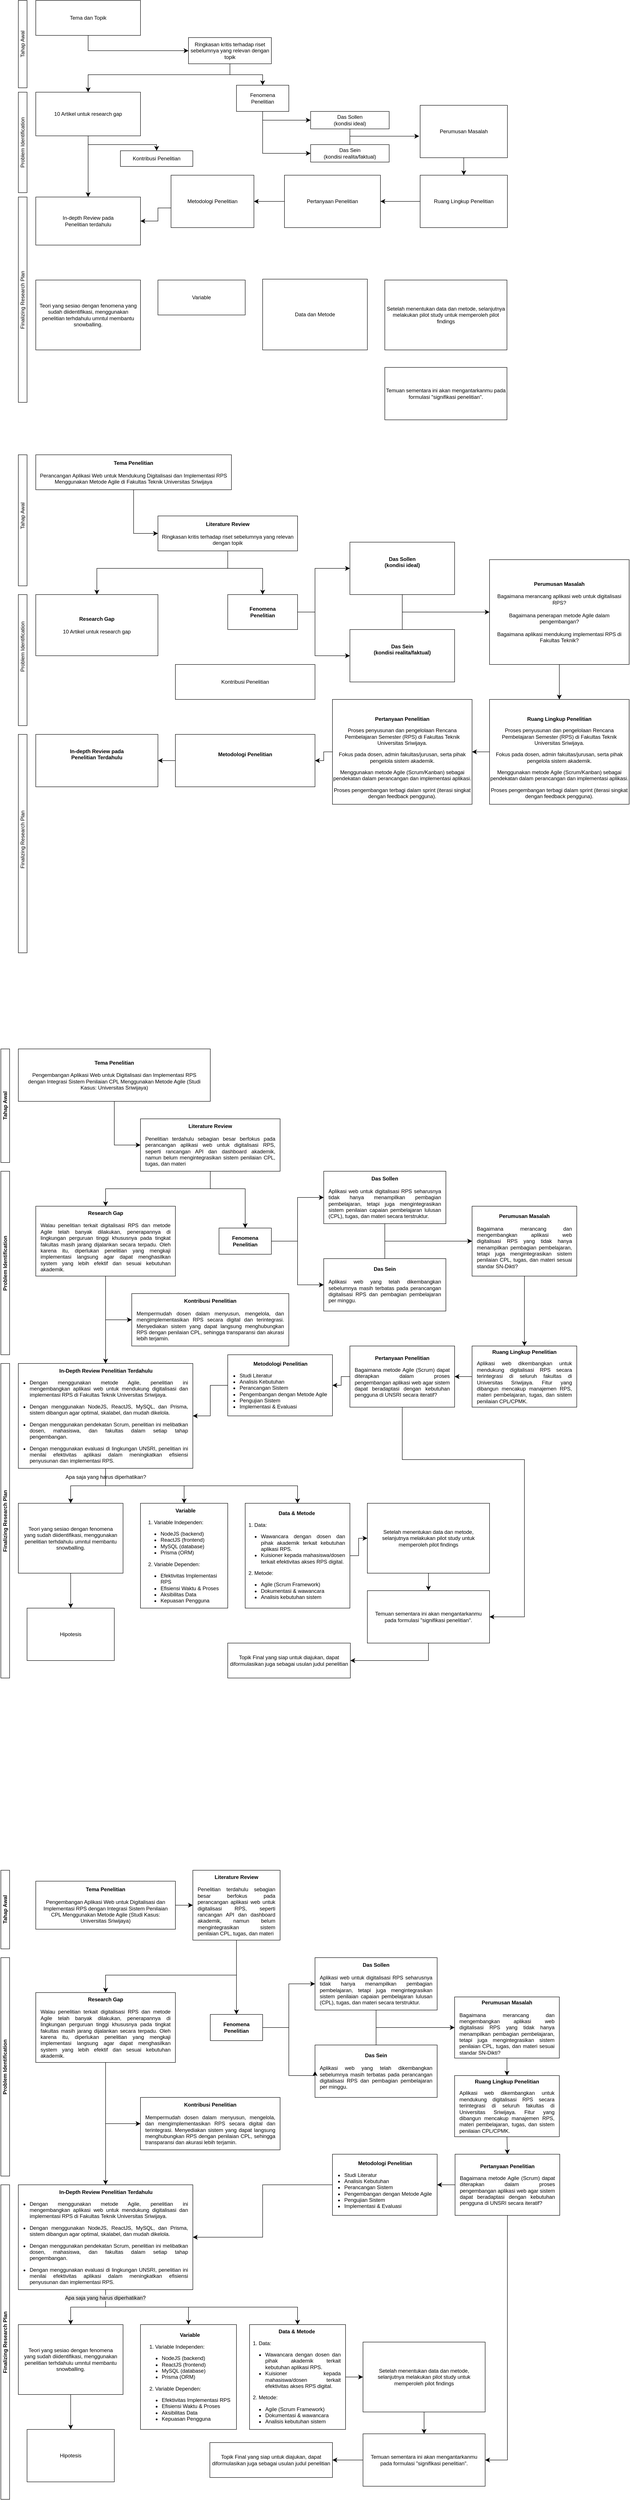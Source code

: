 <mxfile version="28.1.1">
  <diagram id="prtHgNgQTEPvFCAcTncT" name="Page-1">
    <mxGraphModel dx="1620" dy="2367" grid="1" gridSize="10" guides="1" tooltips="1" connect="1" arrows="1" fold="1" page="1" pageScale="1" pageWidth="827" pageHeight="1169" background="none" math="0" shadow="0">
      <root>
        <mxCell id="0" />
        <mxCell id="1" parent="0" />
        <mxCell id="nMN_aLY4Aej-MGy4x1CU-2" value="" style="rounded=0;whiteSpace=wrap;html=1;labelBackgroundColor=none;" parent="1" vertex="1">
          <mxGeometry x="120" y="480" width="20" height="200" as="geometry" />
        </mxCell>
        <mxCell id="nMN_aLY4Aej-MGy4x1CU-3" value="Tahap Awal" style="text;html=1;align=center;verticalAlign=middle;whiteSpace=wrap;rounded=0;rotation=-90;labelBackgroundColor=none;" parent="1" vertex="1">
          <mxGeometry x="83.71" y="569.06" width="92.57" height="21.87" as="geometry" />
        </mxCell>
        <mxCell id="nMN_aLY4Aej-MGy4x1CU-5" value="" style="rounded=0;whiteSpace=wrap;html=1;labelBackgroundColor=none;" parent="1" vertex="1">
          <mxGeometry x="120" y="690" width="20" height="230" as="geometry" />
        </mxCell>
        <mxCell id="nMN_aLY4Aej-MGy4x1CU-6" value="Problem Identification" style="text;html=1;align=center;verticalAlign=middle;whiteSpace=wrap;rounded=0;rotation=-90;labelBackgroundColor=none;" parent="1" vertex="1">
          <mxGeometry x="66.86" y="794.06" width="126.29" height="21.87" as="geometry" />
        </mxCell>
        <mxCell id="nMN_aLY4Aej-MGy4x1CU-9" value="" style="rounded=0;whiteSpace=wrap;html=1;labelBackgroundColor=none;" parent="1" vertex="1">
          <mxGeometry x="120" y="930" width="20" height="470" as="geometry" />
        </mxCell>
        <mxCell id="nMN_aLY4Aej-MGy4x1CU-10" value="Finalizing Research Plan" style="text;html=1;align=center;verticalAlign=middle;whiteSpace=wrap;rounded=0;rotation=-90;labelBackgroundColor=none;" parent="1" vertex="1">
          <mxGeometry x="48.42" y="1154.07" width="163.14" height="21.87" as="geometry" />
        </mxCell>
        <mxCell id="nMN_aLY4Aej-MGy4x1CU-13" value="Tema dan Topik" style="rounded=0;whiteSpace=wrap;html=1;labelBackgroundColor=none;" parent="1" vertex="1">
          <mxGeometry x="160" y="480" width="240" height="80" as="geometry" />
        </mxCell>
        <mxCell id="nMN_aLY4Aej-MGy4x1CU-15" value="Ringkasan kritis terhadap riset sebelumnya yang relevan dengan topik" style="rounded=0;whiteSpace=wrap;html=1;labelBackgroundColor=none;" parent="1" vertex="1">
          <mxGeometry x="510" y="565" width="190" height="60" as="geometry" />
        </mxCell>
        <mxCell id="nMN_aLY4Aej-MGy4x1CU-22" value="10 Artikel untuk research gap" style="rounded=0;whiteSpace=wrap;html=1;labelBackgroundColor=none;" parent="1" vertex="1">
          <mxGeometry x="160" y="690" width="240" height="100" as="geometry" />
        </mxCell>
        <mxCell id="nMN_aLY4Aej-MGy4x1CU-24" value="Fenomena&lt;div&gt;Penelitian&lt;/div&gt;" style="rounded=0;whiteSpace=wrap;html=1;labelBackgroundColor=none;" parent="1" vertex="1">
          <mxGeometry x="620" y="674.06" width="120" height="60" as="geometry" />
        </mxCell>
        <mxCell id="nMN_aLY4Aej-MGy4x1CU-33" value="" style="edgeStyle=segmentEdgeStyle;endArrow=classic;html=1;curved=0;rounded=0;endSize=8;startSize=8;fontSize=12;exitX=0.5;exitY=1;exitDx=0;exitDy=0;entryX=0;entryY=0.5;entryDx=0;entryDy=0;labelBackgroundColor=none;fontColor=default;" parent="1" source="nMN_aLY4Aej-MGy4x1CU-13" target="nMN_aLY4Aej-MGy4x1CU-15" edge="1">
          <mxGeometry width="50" height="50" relative="1" as="geometry">
            <mxPoint x="370" y="600" as="sourcePoint" />
            <mxPoint x="280" y="630" as="targetPoint" />
            <Array as="points">
              <mxPoint x="280" y="595" />
            </Array>
          </mxGeometry>
        </mxCell>
        <mxCell id="nMN_aLY4Aej-MGy4x1CU-35" value="" style="edgeStyle=elbowEdgeStyle;elbow=vertical;endArrow=classic;html=1;curved=0;rounded=0;endSize=8;startSize=8;fontSize=12;exitX=0.5;exitY=1;exitDx=0;exitDy=0;entryX=0.5;entryY=0;entryDx=0;entryDy=0;labelBackgroundColor=none;fontColor=default;" parent="1" source="nMN_aLY4Aej-MGy4x1CU-15" target="nMN_aLY4Aej-MGy4x1CU-22" edge="1">
          <mxGeometry width="50" height="50" relative="1" as="geometry">
            <mxPoint x="370" y="600" as="sourcePoint" />
            <mxPoint x="420" y="550" as="targetPoint" />
            <Array as="points">
              <mxPoint x="520" y="650" />
            </Array>
          </mxGeometry>
        </mxCell>
        <mxCell id="nMN_aLY4Aej-MGy4x1CU-39" value="Das Sollen&lt;div&gt;(kondisi ideal)&lt;/div&gt;" style="rounded=0;whiteSpace=wrap;html=1;labelBackgroundColor=none;" parent="1" vertex="1">
          <mxGeometry x="790" y="734.06" width="180" height="40" as="geometry" />
        </mxCell>
        <mxCell id="nMN_aLY4Aej-MGy4x1CU-40" value="Das Sein&lt;div&gt;(kondisi realita/faktual)&lt;/div&gt;" style="rounded=0;whiteSpace=wrap;html=1;labelBackgroundColor=none;" parent="1" vertex="1">
          <mxGeometry x="790" y="810" width="180" height="40" as="geometry" />
        </mxCell>
        <mxCell id="nMN_aLY4Aej-MGy4x1CU-41" value="" style="edgeStyle=segmentEdgeStyle;endArrow=classic;html=1;curved=0;rounded=0;endSize=8;startSize=8;fontSize=12;exitX=0.5;exitY=1;exitDx=0;exitDy=0;entryX=0;entryY=0.5;entryDx=0;entryDy=0;labelBackgroundColor=none;fontColor=default;" parent="1" source="nMN_aLY4Aej-MGy4x1CU-24" target="nMN_aLY4Aej-MGy4x1CU-39" edge="1">
          <mxGeometry width="50" height="50" relative="1" as="geometry">
            <mxPoint x="740" y="760" as="sourcePoint" />
            <mxPoint x="790" y="760" as="targetPoint" />
            <Array as="points">
              <mxPoint x="680" y="754" />
            </Array>
          </mxGeometry>
        </mxCell>
        <mxCell id="nMN_aLY4Aej-MGy4x1CU-44" value="" style="edgeStyle=elbowEdgeStyle;elbow=vertical;endArrow=classic;html=1;curved=0;rounded=0;endSize=8;startSize=8;fontSize=12;entryX=0;entryY=0.5;entryDx=0;entryDy=0;labelBackgroundColor=none;fontColor=default;" parent="1" target="nMN_aLY4Aej-MGy4x1CU-40" edge="1">
          <mxGeometry width="50" height="50" relative="1" as="geometry">
            <mxPoint x="680" y="750" as="sourcePoint" />
            <mxPoint x="730" y="850" as="targetPoint" />
            <Array as="points">
              <mxPoint x="740" y="830" />
            </Array>
          </mxGeometry>
        </mxCell>
        <mxCell id="nMN_aLY4Aej-MGy4x1CU-48" value="" style="edgeStyle=elbowEdgeStyle;elbow=vertical;endArrow=classic;html=1;curved=0;rounded=0;endSize=8;startSize=8;fontSize=12;entryX=0.5;entryY=0;entryDx=0;entryDy=0;exitX=0.5;exitY=1;exitDx=0;exitDy=0;labelBackgroundColor=none;fontColor=default;" parent="1" source="nMN_aLY4Aej-MGy4x1CU-15" target="nMN_aLY4Aej-MGy4x1CU-24" edge="1">
          <mxGeometry width="50" height="50" relative="1" as="geometry">
            <mxPoint x="600" y="630" as="sourcePoint" />
            <mxPoint x="680" y="660" as="targetPoint" />
            <Array as="points">
              <mxPoint x="640" y="650" />
            </Array>
          </mxGeometry>
        </mxCell>
        <mxCell id="nMN_aLY4Aej-MGy4x1CU-49" value="Perumusan Masalah" style="rounded=0;whiteSpace=wrap;html=1;labelBackgroundColor=none;" parent="1" vertex="1">
          <mxGeometry x="1041" y="720" width="200" height="120" as="geometry" />
        </mxCell>
        <mxCell id="nMN_aLY4Aej-MGy4x1CU-53" value="" style="edgeStyle=segmentEdgeStyle;endArrow=classic;html=1;curved=0;rounded=0;endSize=8;startSize=8;fontSize=12;exitX=0.5;exitY=1;exitDx=0;exitDy=0;entryX=-0.011;entryY=0.59;entryDx=0;entryDy=0;entryPerimeter=0;labelBackgroundColor=none;fontColor=default;" parent="1" source="nMN_aLY4Aej-MGy4x1CU-39" target="nMN_aLY4Aej-MGy4x1CU-49" edge="1">
          <mxGeometry width="50" height="50" relative="1" as="geometry">
            <mxPoint x="880" y="870" as="sourcePoint" />
            <mxPoint x="1090" y="791" as="targetPoint" />
            <Array as="points">
              <mxPoint x="880" y="791" />
            </Array>
          </mxGeometry>
        </mxCell>
        <mxCell id="nMN_aLY4Aej-MGy4x1CU-56" value="Kontribusi Penelitian" style="rounded=0;whiteSpace=wrap;html=1;labelBackgroundColor=none;" parent="1" vertex="1">
          <mxGeometry x="354" y="824.06" width="166" height="35.94" as="geometry" />
        </mxCell>
        <mxCell id="nMN_aLY4Aej-MGy4x1CU-58" value="" style="edgeStyle=segmentEdgeStyle;endArrow=classic;html=1;curved=0;rounded=0;endSize=8;startSize=8;fontSize=12;exitX=0.5;exitY=1;exitDx=0;exitDy=0;entryX=0.5;entryY=0;entryDx=0;entryDy=0;labelBackgroundColor=none;fontColor=default;" parent="1" source="nMN_aLY4Aej-MGy4x1CU-22" target="nMN_aLY4Aej-MGy4x1CU-56" edge="1">
          <mxGeometry width="50" height="50" relative="1" as="geometry">
            <mxPoint x="440" y="1060" as="sourcePoint" />
            <mxPoint x="490" y="1010" as="targetPoint" />
            <Array as="points">
              <mxPoint x="280" y="810" />
              <mxPoint x="437" y="810" />
            </Array>
          </mxGeometry>
        </mxCell>
        <mxCell id="nMN_aLY4Aej-MGy4x1CU-59" value="In-depth Review pada&lt;div&gt;Penelitian terdahulu&lt;/div&gt;" style="rounded=0;whiteSpace=wrap;html=1;labelBackgroundColor=none;" parent="1" vertex="1">
          <mxGeometry x="160" y="930" width="240" height="110" as="geometry" />
        </mxCell>
        <mxCell id="nMN_aLY4Aej-MGy4x1CU-60" value="" style="endArrow=classic;html=1;rounded=0;fontSize=12;startSize=8;endSize=8;curved=1;exitX=0.5;exitY=1;exitDx=0;exitDy=0;entryX=0.5;entryY=0;entryDx=0;entryDy=0;labelBackgroundColor=none;fontColor=default;" parent="1" source="nMN_aLY4Aej-MGy4x1CU-22" target="nMN_aLY4Aej-MGy4x1CU-59" edge="1">
          <mxGeometry width="50" height="50" relative="1" as="geometry">
            <mxPoint x="350" y="920" as="sourcePoint" />
            <mxPoint x="400" y="870" as="targetPoint" />
          </mxGeometry>
        </mxCell>
        <mxCell id="nMN_aLY4Aej-MGy4x1CU-62" value="Metodologi Penelitian" style="rounded=0;whiteSpace=wrap;html=1;labelBackgroundColor=none;" parent="1" vertex="1">
          <mxGeometry x="470" y="880" width="190" height="120" as="geometry" />
        </mxCell>
        <mxCell id="nMN_aLY4Aej-MGy4x1CU-63" value="" style="edgeStyle=segmentEdgeStyle;endArrow=classic;html=1;curved=0;rounded=0;endSize=8;startSize=8;fontSize=12;entryX=1;entryY=0.5;entryDx=0;entryDy=0;exitX=0;exitY=0.5;exitDx=0;exitDy=0;labelBackgroundColor=none;fontColor=default;" parent="1" source="nMN_aLY4Aej-MGy4x1CU-62" target="nMN_aLY4Aej-MGy4x1CU-59" edge="1">
          <mxGeometry width="50" height="50" relative="1" as="geometry">
            <mxPoint x="630" y="960" as="sourcePoint" />
            <mxPoint x="680" y="910" as="targetPoint" />
            <Array as="points">
              <mxPoint x="440" y="955" />
              <mxPoint x="440" y="985" />
            </Array>
          </mxGeometry>
        </mxCell>
        <mxCell id="nMN_aLY4Aej-MGy4x1CU-66" value="" style="endArrow=none;html=1;rounded=0;fontSize=12;startSize=8;endSize=8;curved=1;exitX=0.5;exitY=1;exitDx=0;exitDy=0;entryX=0.5;entryY=0;entryDx=0;entryDy=0;labelBackgroundColor=none;fontColor=default;" parent="1" source="nMN_aLY4Aej-MGy4x1CU-39" target="nMN_aLY4Aej-MGy4x1CU-40" edge="1">
          <mxGeometry width="50" height="50" relative="1" as="geometry">
            <mxPoint x="1000" y="690" as="sourcePoint" />
            <mxPoint x="1050" y="640" as="targetPoint" />
          </mxGeometry>
        </mxCell>
        <mxCell id="nMN_aLY4Aej-MGy4x1CU-68" value="Ruang Lingkup Penelitian" style="rounded=0;whiteSpace=wrap;html=1;labelBackgroundColor=none;" parent="1" vertex="1">
          <mxGeometry x="1041" y="880" width="200" height="120" as="geometry" />
        </mxCell>
        <mxCell id="nMN_aLY4Aej-MGy4x1CU-70" value="" style="endArrow=classic;html=1;rounded=0;fontSize=12;startSize=8;endSize=8;curved=1;exitX=0.5;exitY=1;exitDx=0;exitDy=0;labelBackgroundColor=none;fontColor=default;" parent="1" source="nMN_aLY4Aej-MGy4x1CU-49" target="nMN_aLY4Aej-MGy4x1CU-68" edge="1">
          <mxGeometry width="50" height="50" relative="1" as="geometry">
            <mxPoint x="1110" y="760" as="sourcePoint" />
            <mxPoint x="1160" y="710" as="targetPoint" />
          </mxGeometry>
        </mxCell>
        <mxCell id="nMN_aLY4Aej-MGy4x1CU-71" value="Pertanyaan Penelitian" style="rounded=0;whiteSpace=wrap;html=1;labelBackgroundColor=none;" parent="1" vertex="1">
          <mxGeometry x="730" y="880" width="220" height="120" as="geometry" />
        </mxCell>
        <mxCell id="nMN_aLY4Aej-MGy4x1CU-72" value="" style="endArrow=classic;html=1;rounded=0;fontSize=12;startSize=8;endSize=8;curved=1;exitX=0;exitY=0.5;exitDx=0;exitDy=0;entryX=1;entryY=0.5;entryDx=0;entryDy=0;labelBackgroundColor=none;fontColor=default;" parent="1" source="nMN_aLY4Aej-MGy4x1CU-68" target="nMN_aLY4Aej-MGy4x1CU-71" edge="1">
          <mxGeometry width="50" height="50" relative="1" as="geometry">
            <mxPoint x="960" y="840" as="sourcePoint" />
            <mxPoint x="1010" y="790" as="targetPoint" />
          </mxGeometry>
        </mxCell>
        <mxCell id="nMN_aLY4Aej-MGy4x1CU-73" value="" style="endArrow=classic;html=1;rounded=0;fontSize=12;startSize=8;endSize=8;curved=1;exitX=0;exitY=0.5;exitDx=0;exitDy=0;entryX=1;entryY=0.5;entryDx=0;entryDy=0;labelBackgroundColor=none;fontColor=default;" parent="1" source="nMN_aLY4Aej-MGy4x1CU-71" target="nMN_aLY4Aej-MGy4x1CU-62" edge="1">
          <mxGeometry width="50" height="50" relative="1" as="geometry">
            <mxPoint x="810" y="840" as="sourcePoint" />
            <mxPoint x="860" y="790" as="targetPoint" />
          </mxGeometry>
        </mxCell>
        <mxCell id="nMN_aLY4Aej-MGy4x1CU-74" value="" style="rounded=0;whiteSpace=wrap;html=1;labelBackgroundColor=none;" parent="1" vertex="1">
          <mxGeometry x="120.01" y="1520" width="20" height="300" as="geometry" />
        </mxCell>
        <mxCell id="nMN_aLY4Aej-MGy4x1CU-75" value="Tahap Awal" style="text;html=1;align=center;verticalAlign=middle;whiteSpace=wrap;rounded=0;rotation=-90;labelBackgroundColor=none;" parent="1" vertex="1">
          <mxGeometry x="83.72" y="1649.06" width="92.57" height="21.87" as="geometry" />
        </mxCell>
        <mxCell id="nMN_aLY4Aej-MGy4x1CU-76" value="" style="rounded=0;whiteSpace=wrap;html=1;labelBackgroundColor=none;" parent="1" vertex="1">
          <mxGeometry x="120.01" y="1840" width="20" height="300" as="geometry" />
        </mxCell>
        <mxCell id="nMN_aLY4Aej-MGy4x1CU-77" value="Problem Identification" style="text;html=1;align=center;verticalAlign=middle;whiteSpace=wrap;rounded=0;rotation=-90;labelBackgroundColor=none;" parent="1" vertex="1">
          <mxGeometry x="66.86" y="1948.13" width="126.29" height="21.87" as="geometry" />
        </mxCell>
        <mxCell id="nMN_aLY4Aej-MGy4x1CU-78" value="" style="rounded=0;whiteSpace=wrap;html=1;labelBackgroundColor=none;" parent="1" vertex="1">
          <mxGeometry x="120.01" y="2160" width="20" height="500" as="geometry" />
        </mxCell>
        <mxCell id="nMN_aLY4Aej-MGy4x1CU-79" value="Finalizing Research Plan" style="text;html=1;align=center;verticalAlign=middle;whiteSpace=wrap;rounded=0;rotation=-90;labelBackgroundColor=none;" parent="1" vertex="1">
          <mxGeometry x="48.44" y="2389.07" width="163.14" height="21.87" as="geometry" />
        </mxCell>
        <mxCell id="nMN_aLY4Aej-MGy4x1CU-80" value="&lt;div&gt;&lt;b&gt;Tema Penelitian&lt;/b&gt;&lt;/div&gt;&lt;div&gt;&lt;br&gt;&lt;/div&gt;Perancangan Aplikasi Web untuk Mendukung Digitalisasi dan Implementasi RPS Menggunakan Metode Agile di Fakultas Teknik Universitas Sriwijaya" style="rounded=0;whiteSpace=wrap;html=1;labelBackgroundColor=none;" parent="1" vertex="1">
          <mxGeometry x="160" y="1520" width="448.44" height="80" as="geometry" />
        </mxCell>
        <mxCell id="nMN_aLY4Aej-MGy4x1CU-81" value="&lt;div&gt;&lt;b&gt;Literature Review&lt;/b&gt;&lt;/div&gt;&lt;div&gt;&lt;br&gt;&lt;/div&gt;Ringkasan kritis terhadap riset sebelumnya yang relevan dengan topik" style="rounded=0;whiteSpace=wrap;html=1;labelBackgroundColor=none;" parent="1" vertex="1">
          <mxGeometry x="440" y="1660" width="320" height="80" as="geometry" />
        </mxCell>
        <mxCell id="nMN_aLY4Aej-MGy4x1CU-82" value="&lt;div&gt;&lt;b&gt;Research Gap&lt;/b&gt;&lt;/div&gt;&lt;div&gt;&lt;br&gt;&lt;/div&gt;10 Artikel untuk research gap" style="rounded=0;whiteSpace=wrap;html=1;labelBackgroundColor=none;" parent="1" vertex="1">
          <mxGeometry x="160" y="1840" width="280" height="140" as="geometry" />
        </mxCell>
        <mxCell id="nMN_aLY4Aej-MGy4x1CU-84" value="" style="edgeStyle=segmentEdgeStyle;endArrow=classic;html=1;curved=0;rounded=0;endSize=8;startSize=8;fontSize=12;exitX=0.5;exitY=1;exitDx=0;exitDy=0;entryX=0;entryY=0.5;entryDx=0;entryDy=0;labelBackgroundColor=none;fontColor=default;" parent="1" source="nMN_aLY4Aej-MGy4x1CU-80" target="nMN_aLY4Aej-MGy4x1CU-81" edge="1">
          <mxGeometry width="50" height="50" relative="1" as="geometry">
            <mxPoint x="361.56" y="1640" as="sourcePoint" />
            <mxPoint x="271.56" y="1670" as="targetPoint" />
            <Array as="points">
              <mxPoint x="384" y="1700" />
            </Array>
          </mxGeometry>
        </mxCell>
        <mxCell id="nMN_aLY4Aej-MGy4x1CU-85" value="" style="edgeStyle=elbowEdgeStyle;elbow=vertical;endArrow=classic;html=1;curved=0;rounded=0;endSize=8;startSize=8;fontSize=12;exitX=0.5;exitY=1;exitDx=0;exitDy=0;entryX=0.5;entryY=0;entryDx=0;entryDy=0;labelBackgroundColor=none;fontColor=default;" parent="1" source="nMN_aLY4Aej-MGy4x1CU-81" target="nMN_aLY4Aej-MGy4x1CU-82" edge="1">
          <mxGeometry width="50" height="50" relative="1" as="geometry">
            <mxPoint x="361.56" y="1640" as="sourcePoint" />
            <mxPoint x="411.56" y="1590" as="targetPoint" />
            <Array as="points">
              <mxPoint x="460" y="1780" />
            </Array>
          </mxGeometry>
        </mxCell>
        <mxCell id="nMN_aLY4Aej-MGy4x1CU-86" value="&lt;b&gt;Das Sollen&lt;/b&gt;&lt;div&gt;&lt;b&gt;(kondisi ideal)&lt;/b&gt;&lt;/div&gt;&lt;div&gt;&lt;b&gt;&lt;br&gt;&lt;/b&gt;&lt;/div&gt;&lt;div&gt;&lt;b&gt;&lt;br&gt;&lt;/b&gt;&lt;/div&gt;" style="rounded=0;whiteSpace=wrap;html=1;labelBackgroundColor=none;" parent="1" vertex="1">
          <mxGeometry x="880" y="1720" width="240" height="120" as="geometry" />
        </mxCell>
        <mxCell id="nMN_aLY4Aej-MGy4x1CU-87" value="&lt;b&gt;Das Sein&lt;/b&gt;&lt;div&gt;&lt;b&gt;(kondisi realita/faktual)&lt;/b&gt;&lt;/div&gt;&lt;div&gt;&lt;b&gt;&lt;br&gt;&lt;/b&gt;&lt;/div&gt;&lt;div&gt;&lt;b&gt;&lt;br&gt;&lt;/b&gt;&lt;/div&gt;" style="rounded=0;whiteSpace=wrap;html=1;labelBackgroundColor=none;" parent="1" vertex="1">
          <mxGeometry x="880" y="1920" width="240" height="120" as="geometry" />
        </mxCell>
        <mxCell id="nMN_aLY4Aej-MGy4x1CU-121" value="" style="edgeStyle=none;curved=1;rounded=0;orthogonalLoop=1;jettySize=auto;html=1;fontSize=12;startSize=8;endSize=8;labelBackgroundColor=none;fontColor=default;" parent="1" source="nMN_aLY4Aej-MGy4x1CU-91" target="nMN_aLY4Aej-MGy4x1CU-100" edge="1">
          <mxGeometry relative="1" as="geometry" />
        </mxCell>
        <mxCell id="nMN_aLY4Aej-MGy4x1CU-91" value="&lt;div&gt;&lt;b&gt;Perumusan Masalah&lt;/b&gt;&lt;/div&gt;&lt;div&gt;&lt;br&gt;&lt;/div&gt;&lt;div&gt;Bagaimana merancang aplikasi web untuk digitalisasi RPS?&lt;/div&gt;&lt;div&gt;&lt;br&gt;&lt;/div&gt;&lt;div&gt;Bagaimana penerapan metode Agile dalam pengembangan?&lt;/div&gt;&lt;div&gt;&lt;br&gt;&lt;/div&gt;&lt;div&gt;Bagaimana aplikasi mendukung implementasi RPS di Fakultas Teknik?&lt;/div&gt;" style="rounded=0;whiteSpace=wrap;html=1;labelBackgroundColor=none;" parent="1" vertex="1">
          <mxGeometry x="1200" y="1760" width="320" height="240" as="geometry" />
        </mxCell>
        <mxCell id="nMN_aLY4Aej-MGy4x1CU-93" value="Kontribusi Penelitian" style="rounded=0;whiteSpace=wrap;html=1;labelBackgroundColor=none;" parent="1" vertex="1">
          <mxGeometry x="480" y="2000" width="320" height="80" as="geometry" />
        </mxCell>
        <mxCell id="nMN_aLY4Aej-MGy4x1CU-95" value="&lt;b&gt;In-depth Review pada&lt;/b&gt;&lt;div&gt;&lt;b&gt;Penelitian Terdahulu&lt;/b&gt;&lt;/div&gt;&lt;div&gt;&lt;b&gt;&lt;br&gt;&lt;/b&gt;&lt;/div&gt;&lt;div&gt;&lt;b&gt;&lt;br&gt;&lt;/b&gt;&lt;/div&gt;" style="rounded=0;whiteSpace=wrap;html=1;labelBackgroundColor=none;" parent="1" vertex="1">
          <mxGeometry x="160" y="2160" width="280" height="120" as="geometry" />
        </mxCell>
        <mxCell id="nMN_aLY4Aej-MGy4x1CU-97" value="&lt;b&gt;Metodologi Penelitian&lt;/b&gt;&lt;div&gt;&lt;br&gt;&lt;/div&gt;&lt;div&gt;&lt;br&gt;&lt;/div&gt;" style="rounded=0;whiteSpace=wrap;html=1;labelBackgroundColor=none;" parent="1" vertex="1">
          <mxGeometry x="480" y="2160" width="320" height="120" as="geometry" />
        </mxCell>
        <mxCell id="nMN_aLY4Aej-MGy4x1CU-98" value="" style="edgeStyle=segmentEdgeStyle;endArrow=classic;html=1;curved=0;rounded=0;endSize=8;startSize=8;fontSize=12;entryX=1;entryY=0.5;entryDx=0;entryDy=0;exitX=0;exitY=0.5;exitDx=0;exitDy=0;labelBackgroundColor=none;fontColor=default;" parent="1" source="nMN_aLY4Aej-MGy4x1CU-97" target="nMN_aLY4Aej-MGy4x1CU-95" edge="1">
          <mxGeometry width="50" height="50" relative="1" as="geometry">
            <mxPoint x="621.56" y="2020" as="sourcePoint" />
            <mxPoint x="671.56" y="1970" as="targetPoint" />
            <Array as="points">
              <mxPoint x="480" y="2220" />
              <mxPoint x="480" y="2220" />
            </Array>
          </mxGeometry>
        </mxCell>
        <mxCell id="nMN_aLY4Aej-MGy4x1CU-100" value="&lt;p data-pm-slice=&quot;0 0 []&quot;&gt;&lt;br&gt;&lt;/p&gt;&lt;p data-pm-slice=&quot;0 0 []&quot;&gt;&lt;b&gt;Ruang Lingkup Penelitian&lt;/b&gt;&lt;/p&gt;&lt;p data-pm-slice=&quot;0 0 []&quot;&gt;Proses penyusunan dan pengelolaan Rencana Pembelajaran Semester (RPS) di Fakultas Teknik Universitas Sriwijaya.&lt;/p&gt;&lt;p&gt;&lt;/p&gt;&lt;p&gt;Fokus pada dosen, admin fakultas/jurusan, serta pihak pengelola sistem akademik.&lt;/p&gt;&lt;p&gt;&lt;/p&gt;&lt;p&gt;Menggunakan metode Agile (Scrum/Kanban) sebagai pendekatan dalam perancangan dan implementasi aplikasi.&lt;/p&gt;&lt;p&gt;&lt;/p&gt;&lt;p&gt;Proses pengembangan terbagi dalam sprint (iterasi singkat dengan feedback pengguna).&lt;/p&gt;" style="rounded=0;whiteSpace=wrap;html=1;labelBackgroundColor=none;" parent="1" vertex="1">
          <mxGeometry x="1200" y="2080" width="320" height="240" as="geometry" />
        </mxCell>
        <mxCell id="nMN_aLY4Aej-MGy4x1CU-102" value="&lt;p data-pm-slice=&quot;0 0 []&quot;&gt;&lt;br&gt;&lt;/p&gt;&lt;p data-pm-slice=&quot;0 0 []&quot;&gt;&lt;b&gt;Pertanyaan Penelitian&lt;/b&gt;&lt;/p&gt;&lt;p data-pm-slice=&quot;0 0 []&quot;&gt;Proses penyusunan dan pengelolaan Rencana Pembelajaran Semester (RPS) di Fakultas Teknik Universitas Sriwijaya.&lt;/p&gt;&lt;p&gt;&lt;/p&gt;&lt;p&gt;Fokus pada dosen, admin fakultas/jurusan, serta pihak pengelola sistem akademik.&lt;/p&gt;&lt;p&gt;&lt;/p&gt;&lt;p&gt;Menggunakan metode Agile (Scrum/Kanban) sebagai pendekatan dalam perancangan dan implementasi aplikasi.&lt;/p&gt;&lt;p&gt;&lt;/p&gt;&lt;p&gt;Proses pengembangan terbagi dalam sprint (iterasi singkat dengan feedback pengguna).&lt;/p&gt;" style="rounded=0;whiteSpace=wrap;html=1;labelBackgroundColor=none;" parent="1" vertex="1">
          <mxGeometry x="840" y="2080" width="320" height="240" as="geometry" />
        </mxCell>
        <mxCell id="nMN_aLY4Aej-MGy4x1CU-103" value="" style="endArrow=classic;html=1;rounded=0;fontSize=12;startSize=8;endSize=8;curved=1;exitX=0;exitY=0.5;exitDx=0;exitDy=0;entryX=1;entryY=0.5;entryDx=0;entryDy=0;labelBackgroundColor=none;fontColor=default;" parent="1" source="nMN_aLY4Aej-MGy4x1CU-100" target="nMN_aLY4Aej-MGy4x1CU-102" edge="1">
          <mxGeometry width="50" height="50" relative="1" as="geometry">
            <mxPoint x="951.56" y="1900" as="sourcePoint" />
            <mxPoint x="1001.56" y="1850" as="targetPoint" />
          </mxGeometry>
        </mxCell>
        <mxCell id="nMN_aLY4Aej-MGy4x1CU-104" value="" style="endArrow=classic;html=1;rounded=0;fontSize=12;startSize=8;endSize=8;exitX=0;exitY=0.5;exitDx=0;exitDy=0;entryX=1;entryY=0.5;entryDx=0;entryDy=0;edgeStyle=orthogonalEdgeStyle;labelBackgroundColor=none;fontColor=default;" parent="1" source="nMN_aLY4Aej-MGy4x1CU-102" target="nMN_aLY4Aej-MGy4x1CU-97" edge="1">
          <mxGeometry width="50" height="50" relative="1" as="geometry">
            <mxPoint x="801.56" y="1900" as="sourcePoint" />
            <mxPoint x="851.56" y="1850" as="targetPoint" />
          </mxGeometry>
        </mxCell>
        <mxCell id="nMN_aLY4Aej-MGy4x1CU-83" value="&lt;b&gt;Fenomena&lt;/b&gt;&lt;div&gt;&lt;b&gt;Penelitian&lt;/b&gt;&lt;/div&gt;" style="rounded=0;whiteSpace=wrap;html=1;labelBackgroundColor=none;" parent="1" vertex="1">
          <mxGeometry x="600" y="1840" width="160" height="80" as="geometry" />
        </mxCell>
        <mxCell id="nMN_aLY4Aej-MGy4x1CU-112" value="" style="edgeStyle=segmentEdgeStyle;endArrow=classic;html=1;curved=0;rounded=0;endSize=8;startSize=8;fontSize=12;exitX=0.5;exitY=1;exitDx=0;exitDy=0;entryX=0.5;entryY=0;entryDx=0;entryDy=0;labelBackgroundColor=none;fontColor=default;" parent="1" source="nMN_aLY4Aej-MGy4x1CU-81" target="nMN_aLY4Aej-MGy4x1CU-83" edge="1">
          <mxGeometry width="50" height="50" relative="1" as="geometry">
            <mxPoint x="610" y="1800" as="sourcePoint" />
            <mxPoint x="660" y="1750" as="targetPoint" />
            <Array as="points">
              <mxPoint x="600" y="1780" />
              <mxPoint x="680" y="1780" />
            </Array>
          </mxGeometry>
        </mxCell>
        <mxCell id="nMN_aLY4Aej-MGy4x1CU-114" value="" style="edgeStyle=segmentEdgeStyle;endArrow=classic;html=1;curved=0;rounded=0;endSize=8;startSize=8;fontSize=12;exitX=1;exitY=0.5;exitDx=0;exitDy=0;entryX=0;entryY=0.5;entryDx=0;entryDy=0;labelBackgroundColor=none;fontColor=default;" parent="1" source="nMN_aLY4Aej-MGy4x1CU-83" target="nMN_aLY4Aej-MGy4x1CU-86" edge="1">
          <mxGeometry width="50" height="50" relative="1" as="geometry">
            <mxPoint x="890" y="1930" as="sourcePoint" />
            <mxPoint x="840" y="1820" as="targetPoint" />
            <Array as="points">
              <mxPoint x="800" y="1880" />
              <mxPoint x="800" y="1780" />
            </Array>
          </mxGeometry>
        </mxCell>
        <mxCell id="nMN_aLY4Aej-MGy4x1CU-115" value="" style="edgeStyle=segmentEdgeStyle;endArrow=classic;html=1;curved=0;rounded=0;endSize=8;startSize=8;fontSize=12;exitX=1;exitY=0.5;exitDx=0;exitDy=0;entryX=0;entryY=0.5;entryDx=0;entryDy=0;labelBackgroundColor=none;fontColor=default;" parent="1" source="nMN_aLY4Aej-MGy4x1CU-83" target="nMN_aLY4Aej-MGy4x1CU-87" edge="1">
          <mxGeometry width="50" height="50" relative="1" as="geometry">
            <mxPoint x="890" y="1930" as="sourcePoint" />
            <mxPoint x="940" y="1880" as="targetPoint" />
            <Array as="points">
              <mxPoint x="800" y="1880" />
              <mxPoint x="800" y="1980" />
            </Array>
          </mxGeometry>
        </mxCell>
        <mxCell id="nMN_aLY4Aej-MGy4x1CU-116" value="" style="edgeStyle=segmentEdgeStyle;endArrow=classic;html=1;curved=0;rounded=0;endSize=8;startSize=8;fontSize=12;exitX=0.5;exitY=0;exitDx=0;exitDy=0;labelBackgroundColor=none;fontColor=default;" parent="1" source="nMN_aLY4Aej-MGy4x1CU-87" target="nMN_aLY4Aej-MGy4x1CU-91" edge="1">
          <mxGeometry width="50" height="50" relative="1" as="geometry">
            <mxPoint x="890" y="1930" as="sourcePoint" />
            <mxPoint x="1160" y="1880" as="targetPoint" />
            <Array as="points">
              <mxPoint x="1000" y="1880" />
            </Array>
          </mxGeometry>
        </mxCell>
        <mxCell id="nMN_aLY4Aej-MGy4x1CU-117" value="" style="endArrow=none;html=1;rounded=0;fontSize=12;startSize=8;endSize=8;curved=1;labelBackgroundColor=none;fontColor=default;" parent="1" source="nMN_aLY4Aej-MGy4x1CU-87" target="nMN_aLY4Aej-MGy4x1CU-86" edge="1">
          <mxGeometry width="50" height="50" relative="1" as="geometry">
            <mxPoint x="890" y="1930" as="sourcePoint" />
            <mxPoint x="940" y="1850" as="targetPoint" />
          </mxGeometry>
        </mxCell>
        <mxCell id="nMN_aLY4Aej-MGy4x1CU-122" style="edgeStyle=none;curved=1;rounded=0;orthogonalLoop=1;jettySize=auto;html=1;exitX=0.5;exitY=1;exitDx=0;exitDy=0;fontSize=12;startSize=8;endSize=8;labelBackgroundColor=none;fontColor=default;" parent="1" source="nMN_aLY4Aej-MGy4x1CU-91" target="nMN_aLY4Aej-MGy4x1CU-91" edge="1">
          <mxGeometry relative="1" as="geometry" />
        </mxCell>
        <mxCell id="2Rb1Rq0uL14Hy_rAvJgN-1" value="Teori yang sesiao dengan fenomena yang sudah diidentifikasi, menggunakan penelitian terhdahulu umntul membantu snowballing." style="rounded=0;whiteSpace=wrap;html=1;labelBackgroundColor=none;" parent="1" vertex="1">
          <mxGeometry x="160" y="1120" width="240" height="160" as="geometry" />
        </mxCell>
        <mxCell id="2Rb1Rq0uL14Hy_rAvJgN-2" value="Temuan sementara ini akan mengantarkanmu pada formulasi &quot;signifikasi penelitian&quot;." style="rounded=0;whiteSpace=wrap;html=1;labelBackgroundColor=none;" parent="1" vertex="1">
          <mxGeometry x="960" y="1320" width="280" height="120" as="geometry" />
        </mxCell>
        <mxCell id="2Rb1Rq0uL14Hy_rAvJgN-3" value="Variable" style="rounded=0;whiteSpace=wrap;html=1;labelBackgroundColor=none;" parent="1" vertex="1">
          <mxGeometry x="440" y="1120" width="200" height="80" as="geometry" />
        </mxCell>
        <mxCell id="2Rb1Rq0uL14Hy_rAvJgN-4" value="Data dan Metode" style="rounded=0;whiteSpace=wrap;html=1;labelBackgroundColor=none;" parent="1" vertex="1">
          <mxGeometry x="680" y="1117.97" width="240" height="162.03" as="geometry" />
        </mxCell>
        <mxCell id="2Rb1Rq0uL14Hy_rAvJgN-5" value="Setelah menentukan data dan metode, selanjutnya melakukan pilot study untuk memperoleh pilot findings" style="rounded=0;whiteSpace=wrap;html=1;labelBackgroundColor=none;" parent="1" vertex="1">
          <mxGeometry x="960" y="1120" width="280" height="160" as="geometry" />
        </mxCell>
        <mxCell id="2Rb1Rq0uL14Hy_rAvJgN-6" value="" style="rounded=0;whiteSpace=wrap;html=1;labelBackgroundColor=none;" parent="1" vertex="1">
          <mxGeometry x="80" y="2880" width="20" height="260" as="geometry" />
        </mxCell>
        <mxCell id="2Rb1Rq0uL14Hy_rAvJgN-7" value="Tahap Awal" style="text;html=1;align=center;verticalAlign=middle;whiteSpace=wrap;rounded=0;rotation=-90;fontStyle=1;labelBackgroundColor=none;" parent="1" vertex="1">
          <mxGeometry x="43.72" y="2999.06" width="92.57" height="21.87" as="geometry" />
        </mxCell>
        <mxCell id="2Rb1Rq0uL14Hy_rAvJgN-12" value="&lt;div&gt;&lt;b&gt;Tema Penelitian&lt;/b&gt;&lt;/div&gt;&lt;div&gt;&lt;br&gt;&lt;/div&gt;Pengembangan Aplikasi Web untuk Digitalisasi dan Implementasi RPS dengan Integrasi Sistem Penilaian CPL Menggunakan Metode Agile (Studi Kasus: Universitas Sriwijaya)" style="rounded=0;whiteSpace=wrap;html=1;spacingLeft=10;spacingRight=10;labelBackgroundColor=none;" parent="1" vertex="1">
          <mxGeometry x="120" y="2880" width="440" height="120" as="geometry" />
        </mxCell>
        <mxCell id="2Rb1Rq0uL14Hy_rAvJgN-13" value="&lt;div&gt;&lt;b&gt;Literature Review&lt;/b&gt;&lt;/div&gt;&lt;div&gt;&lt;br&gt;&lt;/div&gt;&lt;div style=&quot;text-align: justify;&quot;&gt;&lt;span style=&quot;background-color: transparent; color: light-dark(rgb(0, 0, 0), rgb(255, 255, 255));&quot;&gt;Penelitian terdahulu sebagian besar berfokus pada perancangan aplikasi web untuk digitalisasi RPS, seperti rancangan API dan dashboard akademik, namun belum mengintegrasikan sistem penilaian CPL, tugas, dan materi&lt;/span&gt;&lt;/div&gt;" style="rounded=0;whiteSpace=wrap;html=1;spacingLeft=10;spacingRight=10;labelBackgroundColor=none;" parent="1" vertex="1">
          <mxGeometry x="400" y="3040" width="320" height="120" as="geometry" />
        </mxCell>
        <mxCell id="2Rb1Rq0uL14Hy_rAvJgN-14" value="&lt;div style=&quot;&quot;&gt;&lt;div&gt;&lt;b&gt;Research Gap&lt;/b&gt;&lt;/div&gt;&lt;div&gt;&lt;b&gt;&lt;br&gt;&lt;/b&gt;&lt;/div&gt;&lt;div style=&quot;text-align: justify;&quot;&gt;Walau penelitian terkait digitalisasi RPS dan metode Agile telah banyak dilakukan, penerapannya di lingkungan perguruan tinggi khususnya pada tingkat fakultas masih jarang dijalankan secara terpadu. Oleh karena itu, diperlukan penelitian yang mengkaji implementasi langsung agar dapat menghasilkan system yang lebih efektif dan sesuai kebutuhan akademik.&lt;/div&gt;&lt;/div&gt;" style="rounded=0;whiteSpace=wrap;html=1;spacingLeft=10;spacingRight=10;labelBackgroundColor=none;" parent="1" vertex="1">
          <mxGeometry x="160" y="3240" width="320" height="160" as="geometry" />
        </mxCell>
        <mxCell id="2Rb1Rq0uL14Hy_rAvJgN-15" value="" style="edgeStyle=segmentEdgeStyle;endArrow=classic;html=1;curved=0;rounded=0;endSize=8;startSize=8;fontSize=12;exitX=0.5;exitY=1;exitDx=0;exitDy=0;entryX=0;entryY=0.5;entryDx=0;entryDy=0;labelBackgroundColor=none;fontColor=default;" parent="1" source="2Rb1Rq0uL14Hy_rAvJgN-12" target="2Rb1Rq0uL14Hy_rAvJgN-13" edge="1">
          <mxGeometry width="50" height="50" relative="1" as="geometry">
            <mxPoint x="323.12" y="3080" as="sourcePoint" />
            <mxPoint x="233.12" y="3110" as="targetPoint" />
            <Array as="points">
              <mxPoint x="340" y="3100" />
            </Array>
          </mxGeometry>
        </mxCell>
        <mxCell id="2Rb1Rq0uL14Hy_rAvJgN-16" value="" style="edgeStyle=elbowEdgeStyle;elbow=vertical;endArrow=classic;html=1;curved=0;rounded=0;endSize=8;startSize=8;fontSize=12;exitX=0.5;exitY=1;exitDx=0;exitDy=0;entryX=0.5;entryY=0;entryDx=0;entryDy=0;labelBackgroundColor=none;fontColor=default;" parent="1" source="2Rb1Rq0uL14Hy_rAvJgN-13" target="2Rb1Rq0uL14Hy_rAvJgN-14" edge="1">
          <mxGeometry width="50" height="50" relative="1" as="geometry">
            <mxPoint x="323.12" y="3080" as="sourcePoint" />
            <mxPoint x="373.12" y="3030" as="targetPoint" />
            <Array as="points" />
          </mxGeometry>
        </mxCell>
        <mxCell id="2Rb1Rq0uL14Hy_rAvJgN-17" value="&lt;b&gt;Das Sollen&lt;/b&gt;&lt;div&gt;&lt;br&gt;&lt;/div&gt;&lt;div style=&quot;text-align: justify;&quot;&gt;Aplikasi web untuk digitalisasi RPS seharusnya tidak hanya menampilkan pembagian pembelajaran, tetapi juga mengintegrasikan sistem penilaian capaian pembelajaran lulusan (CPL), tugas, dan materi secara terstruktur.&lt;/div&gt;" style="rounded=0;whiteSpace=wrap;html=1;spacingLeft=10;spacingRight=10;labelBackgroundColor=none;" parent="1" vertex="1">
          <mxGeometry x="820" y="3160" width="280" height="120" as="geometry" />
        </mxCell>
        <mxCell id="2Rb1Rq0uL14Hy_rAvJgN-18" value="&lt;b&gt;Das Sein&lt;/b&gt;&lt;div&gt;&lt;br&gt;&lt;/div&gt;&lt;div style=&quot;text-align: justify;&quot;&gt;Aplikasi web yang telah dikembangkan sebelumnya masih terbatas pada perancangan digitalisasi RPS dan pembagian pembelajaran per minggu.&lt;/div&gt;" style="rounded=0;whiteSpace=wrap;html=1;spacingLeft=10;spacingRight=10;align=center;labelBackgroundColor=none;" parent="1" vertex="1">
          <mxGeometry x="820" y="3360" width="280" height="120" as="geometry" />
        </mxCell>
        <mxCell id="2Rb1Rq0uL14Hy_rAvJgN-19" value="" style="edgeStyle=none;curved=1;rounded=0;orthogonalLoop=1;jettySize=auto;html=1;fontSize=12;startSize=8;endSize=8;labelBackgroundColor=none;fontColor=default;" parent="1" source="2Rb1Rq0uL14Hy_rAvJgN-20" target="2Rb1Rq0uL14Hy_rAvJgN-26" edge="1">
          <mxGeometry relative="1" as="geometry" />
        </mxCell>
        <mxCell id="2Rb1Rq0uL14Hy_rAvJgN-20" value="&lt;div&gt;&lt;b&gt;Perumusan Masalah&lt;/b&gt;&lt;/div&gt;&lt;div&gt;&lt;b&gt;&lt;br&gt;&lt;/b&gt;&lt;/div&gt;&lt;div style=&quot;text-align: justify;&quot;&gt;&lt;span style=&quot;background-color: transparent; color: light-dark(rgb(0, 0, 0), rgb(255, 255, 255));&quot;&gt;Bagaimana merancang dan mengembangkan aplikasi web digitalisasi RPS yang tidak hanya menampilkan pembagian pembelajaran, tetapi juga &lt;/span&gt;&lt;span style=&quot;text-align: justify; background-color: transparent; color: light-dark(rgb(0, 0, 0), rgb(255, 255, 255));&quot; data-end=&quot;444&quot; data-start=&quot;384&quot;&gt;mengintegrasikan sistem penilaian CPL, tugas, dan materi&lt;/span&gt;&lt;span style=&quot;text-align: justify; background-color: transparent; color: light-dark(rgb(0, 0, 0), rgb(255, 255, 255));&quot;&gt; sesuai standar SN-Dikti?&lt;/span&gt;&lt;/div&gt;" style="rounded=0;whiteSpace=wrap;html=1;verticalAlign=middle;spacingLeft=10;spacingRight=10;labelBackgroundColor=none;" parent="1" vertex="1">
          <mxGeometry x="1160" y="3240" width="240" height="160" as="geometry" />
        </mxCell>
        <mxCell id="2Rb1Rq0uL14Hy_rAvJgN-21" value="&lt;b&gt;Kontribusi Penelitian&lt;/b&gt;&lt;div&gt;&lt;br&gt;&lt;/div&gt;&lt;div style=&quot;text-align: justify;&quot;&gt;Mempermudah dosen dalam menyusun, mengelola, dan mengimplementasikan RPS secara digital dan terintegrasi. Menyediakan sistem yang dapat langsung menghubungkan RPS dengan penilaian CPL, sehingga transparansi dan akurasi lebih terjamin.&lt;/div&gt;" style="rounded=0;whiteSpace=wrap;html=1;spacingLeft=10;spacingRight=10;labelBackgroundColor=none;" parent="1" vertex="1">
          <mxGeometry x="380" y="3440" width="360" height="120" as="geometry" />
        </mxCell>
        <mxCell id="2Rb1Rq0uL14Hy_rAvJgN-52" value="" style="edgeStyle=orthogonalEdgeStyle;rounded=0;orthogonalLoop=1;jettySize=auto;html=1;fontSize=12;startSize=8;endSize=8;labelBackgroundColor=none;fontColor=default;" parent="1" source="2Rb1Rq0uL14Hy_rAvJgN-22" target="2Rb1Rq0uL14Hy_rAvJgN-38" edge="1">
          <mxGeometry relative="1" as="geometry">
            <Array as="points">
              <mxPoint x="320" y="3880" />
              <mxPoint x="240" y="3880" />
            </Array>
          </mxGeometry>
        </mxCell>
        <mxCell id="2Rb1Rq0uL14Hy_rAvJgN-22" value="&lt;div&gt;&lt;div&gt;&lt;span style=&quot;white-space: pre;&quot;&gt;&#x9;&lt;/span&gt;&lt;b&gt;In-Depth Review Penelitian Terdahulu&lt;/b&gt;&lt;/div&gt;&lt;ul&gt;&lt;li data-end=&quot;276&quot; data-start=&quot;102&quot;&gt;&lt;p style=&quot;text-align: justify;&quot; data-end=&quot;276&quot; data-start=&quot;104&quot;&gt;&lt;span data-end=&quot;139&quot; data-start=&quot;104&quot;&gt;Dengan menggunakan metode Agile&lt;/span&gt;, penelitian ini mengembangkan aplikasi web untuk mendukung digitalisasi dan implementasi RPS di Fakultas Teknik Universitas Sriwijaya.&lt;/p&gt;&lt;/li&gt;&lt;li data-end=&quot;399&quot; data-start=&quot;277&quot;&gt;&lt;p style=&quot;text-align: justify;&quot; data-end=&quot;399&quot; data-start=&quot;279&quot;&gt;&lt;span data-end=&quot;336&quot; data-start=&quot;279&quot;&gt;Dengan menggunakan NodeJS, ReactJS, MySQL, dan Prisma&lt;/span&gt;, sistem dibangun agar optimal, skalabel, dan mudah dikelola.&lt;/p&gt;&lt;/li&gt;&lt;li data-end=&quot;534&quot; data-start=&quot;400&quot;&gt;&lt;p style=&quot;text-align: justify;&quot; data-end=&quot;534&quot; data-start=&quot;402&quot;&gt;&lt;span data-end=&quot;441&quot; data-start=&quot;402&quot;&gt;Dengan menggunakan pendekatan Scrum&lt;/span&gt;, penelitian ini melibatkan dosen, mahasiswa, dan fakultas dalam setiap tahap pengembangan.&lt;/p&gt;&lt;/li&gt;&lt;li data-end=&quot;697&quot; data-start=&quot;535&quot;&gt;&lt;p style=&quot;text-align: justify;&quot; data-end=&quot;697&quot; data-start=&quot;537&quot;&gt;&lt;span data-end=&quot;588&quot; data-start=&quot;537&quot;&gt;Dengan menggunakan evaluasi di lingkungan UNSRI&lt;/span&gt;, penelitian ini menilai efektivitas aplikasi dalam meningkatkan efisiensi penyusunan dan implementasi RPS.&lt;/p&gt;&lt;/li&gt;&lt;/ul&gt;&lt;/div&gt;" style="rounded=0;whiteSpace=wrap;html=1;spacingLeft=-15;spacingRight=10;spacingTop=12;labelBackgroundColor=none;" parent="1" vertex="1">
          <mxGeometry x="120" y="3600" width="400" height="240" as="geometry" />
        </mxCell>
        <mxCell id="2Rb1Rq0uL14Hy_rAvJgN-23" value="" style="endArrow=classic;html=1;rounded=0;fontSize=12;startSize=8;endSize=8;exitX=0.5;exitY=1;exitDx=0;exitDy=0;entryX=0.5;entryY=0;entryDx=0;entryDy=0;edgeStyle=orthogonalEdgeStyle;labelBackgroundColor=none;fontColor=default;" parent="1" source="2Rb1Rq0uL14Hy_rAvJgN-14" target="2Rb1Rq0uL14Hy_rAvJgN-22" edge="1">
          <mxGeometry width="50" height="50" relative="1" as="geometry">
            <mxPoint x="303.12" y="3420" as="sourcePoint" />
            <mxPoint x="353.12" y="3370" as="targetPoint" />
            <Array as="points">
              <mxPoint x="320" y="3440" />
              <mxPoint x="320" y="3440" />
            </Array>
          </mxGeometry>
        </mxCell>
        <mxCell id="2Rb1Rq0uL14Hy_rAvJgN-24" value="&lt;b&gt;&lt;span style=&quot;white-space: pre;&quot;&gt;&#x9;&lt;/span&gt;Metodologi Penelitian&lt;/b&gt;&lt;div&gt;&lt;div style=&quot;&quot;&gt;&lt;ul&gt;&lt;li style=&quot;text-align: justify;&quot;&gt;Studi Literatur&lt;/li&gt;&lt;li style=&quot;text-align: justify;&quot;&gt;Analisis Kebutuhan&lt;/li&gt;&lt;li style=&quot;text-align: justify;&quot;&gt;Perancangan Sistem&lt;/li&gt;&lt;li style=&quot;text-align: justify;&quot;&gt;Pengembangan dengan Metode Agile&lt;/li&gt;&lt;li style=&quot;text-align: justify;&quot;&gt;Pengujian Sistem&lt;/li&gt;&lt;li style=&quot;text-align: justify;&quot;&gt;Implementasi &amp;amp; Evaluasi&lt;/li&gt;&lt;/ul&gt;&lt;/div&gt;&lt;/div&gt;" style="rounded=0;whiteSpace=wrap;html=1;spacingRight=10;spacingLeft=-15;spacingTop=12;labelBackgroundColor=none;" parent="1" vertex="1">
          <mxGeometry x="600" y="3580" width="240" height="140" as="geometry" />
        </mxCell>
        <mxCell id="2Rb1Rq0uL14Hy_rAvJgN-25" value="" style="edgeStyle=segmentEdgeStyle;endArrow=classic;html=1;curved=0;rounded=0;endSize=8;startSize=8;fontSize=12;entryX=1;entryY=0.5;entryDx=0;entryDy=0;exitX=0;exitY=0.5;exitDx=0;exitDy=0;labelBackgroundColor=none;fontColor=default;" parent="1" source="2Rb1Rq0uL14Hy_rAvJgN-24" target="2Rb1Rq0uL14Hy_rAvJgN-22" edge="1">
          <mxGeometry width="50" height="50" relative="1" as="geometry">
            <mxPoint x="583.12" y="3460" as="sourcePoint" />
            <mxPoint x="633.12" y="3410" as="targetPoint" />
            <Array as="points">
              <mxPoint x="560" y="3650" />
              <mxPoint x="560" y="3720" />
            </Array>
          </mxGeometry>
        </mxCell>
        <mxCell id="2Rb1Rq0uL14Hy_rAvJgN-26" value="&lt;p data-pm-slice=&quot;0 0 []&quot;&gt;&lt;b style=&quot;background-color: transparent; color: light-dark(rgb(0, 0, 0), rgb(255, 255, 255));&quot;&gt;Ruang Lingkup Penelitian&lt;/b&gt;&lt;/p&gt;&lt;p style=&quot;text-align: justify;&quot; data-pm-slice=&quot;0 0 []&quot;&gt;Aplikasi web dikembangkan untuk mendukung digitalisasi RPS secara terintegrasi di seluruh fakultas di Universitas Sriwijaya. Fitur yang dibangun mencakup manajemen RPS, materi pembelajaran, tugas, dan sistem penilaian CPL/CPMK.&lt;/p&gt;" style="rounded=0;whiteSpace=wrap;html=1;spacingLeft=10;spacingRight=10;labelBackgroundColor=none;" parent="1" vertex="1">
          <mxGeometry x="1160" y="3560" width="240" height="140" as="geometry" />
        </mxCell>
        <mxCell id="2Rb1Rq0uL14Hy_rAvJgN-64" style="edgeStyle=orthogonalEdgeStyle;rounded=0;orthogonalLoop=1;jettySize=auto;html=1;entryX=1;entryY=0.5;entryDx=0;entryDy=0;fontSize=12;startSize=8;endSize=8;exitX=0.5;exitY=1;exitDx=0;exitDy=0;labelBackgroundColor=none;fontColor=default;" parent="1" source="2Rb1Rq0uL14Hy_rAvJgN-27" target="2Rb1Rq0uL14Hy_rAvJgN-39" edge="1">
          <mxGeometry relative="1" as="geometry">
            <Array as="points">
              <mxPoint x="1000" y="3820" />
              <mxPoint x="1280" y="3820" />
              <mxPoint x="1280" y="4180" />
            </Array>
          </mxGeometry>
        </mxCell>
        <mxCell id="2Rb1Rq0uL14Hy_rAvJgN-27" value="&lt;p data-pm-slice=&quot;0 0 []&quot;&gt;&lt;b style=&quot;background-color: transparent; color: light-dark(rgb(0, 0, 0), rgb(255, 255, 255));&quot;&gt;Pertanyaan Penelitian&lt;/b&gt;&lt;/p&gt;&lt;p style=&quot;text-align: justify;&quot; data-pm-slice=&quot;0 0 []&quot;&gt;Bagaimana metode Agile (Scrum) dapat diterapkan dalam proses pengembangan aplikasi web agar sistem dapat beradaptasi dengan kebutuhan pengguna di UNSRI secara iteratif?&lt;/p&gt;" style="rounded=0;whiteSpace=wrap;html=1;spacingLeft=10;spacingRight=10;labelBackgroundColor=none;" parent="1" vertex="1">
          <mxGeometry x="880.01" y="3560" width="239.99" height="140" as="geometry" />
        </mxCell>
        <mxCell id="2Rb1Rq0uL14Hy_rAvJgN-28" value="" style="endArrow=classic;html=1;rounded=0;fontSize=12;startSize=8;endSize=8;curved=1;exitX=0;exitY=0.5;exitDx=0;exitDy=0;entryX=1;entryY=0.5;entryDx=0;entryDy=0;labelBackgroundColor=none;fontColor=default;" parent="1" source="2Rb1Rq0uL14Hy_rAvJgN-26" target="2Rb1Rq0uL14Hy_rAvJgN-27" edge="1">
          <mxGeometry width="50" height="50" relative="1" as="geometry">
            <mxPoint x="913.12" y="3340" as="sourcePoint" />
            <mxPoint x="963.12" y="3290" as="targetPoint" />
          </mxGeometry>
        </mxCell>
        <mxCell id="2Rb1Rq0uL14Hy_rAvJgN-29" value="" style="endArrow=classic;html=1;rounded=0;fontSize=12;startSize=8;endSize=8;exitX=0;exitY=0.5;exitDx=0;exitDy=0;entryX=1;entryY=0.5;entryDx=0;entryDy=0;edgeStyle=orthogonalEdgeStyle;labelBackgroundColor=none;fontColor=default;" parent="1" source="2Rb1Rq0uL14Hy_rAvJgN-27" target="2Rb1Rq0uL14Hy_rAvJgN-24" edge="1">
          <mxGeometry width="50" height="50" relative="1" as="geometry">
            <mxPoint x="763.12" y="3340" as="sourcePoint" />
            <mxPoint x="813.12" y="3290" as="targetPoint" />
          </mxGeometry>
        </mxCell>
        <mxCell id="2Rb1Rq0uL14Hy_rAvJgN-30" value="&lt;b&gt;Fenomena&lt;/b&gt;&lt;div&gt;&lt;b&gt;Penelitian&lt;/b&gt;&lt;/div&gt;" style="rounded=0;whiteSpace=wrap;html=1;labelBackgroundColor=none;" parent="1" vertex="1">
          <mxGeometry x="580" y="3290" width="120" height="60" as="geometry" />
        </mxCell>
        <mxCell id="2Rb1Rq0uL14Hy_rAvJgN-31" value="" style="edgeStyle=segmentEdgeStyle;endArrow=classic;html=1;curved=0;rounded=0;endSize=8;startSize=8;fontSize=12;exitX=0.5;exitY=1;exitDx=0;exitDy=0;entryX=0.5;entryY=0;entryDx=0;entryDy=0;labelBackgroundColor=none;fontColor=default;" parent="1" source="2Rb1Rq0uL14Hy_rAvJgN-13" target="2Rb1Rq0uL14Hy_rAvJgN-30" edge="1">
          <mxGeometry width="50" height="50" relative="1" as="geometry">
            <mxPoint x="571.56" y="3240" as="sourcePoint" />
            <mxPoint x="621.56" y="3190" as="targetPoint" />
            <Array as="points">
              <mxPoint x="560" y="3200" />
              <mxPoint x="640" y="3200" />
            </Array>
          </mxGeometry>
        </mxCell>
        <mxCell id="2Rb1Rq0uL14Hy_rAvJgN-32" value="" style="edgeStyle=segmentEdgeStyle;endArrow=classic;html=1;curved=0;rounded=0;endSize=8;startSize=8;fontSize=12;entryX=0;entryY=0.5;entryDx=0;entryDy=0;exitX=0.5;exitY=1;exitDx=0;exitDy=0;labelBackgroundColor=none;fontColor=default;" parent="1" target="2Rb1Rq0uL14Hy_rAvJgN-21" edge="1" source="2Rb1Rq0uL14Hy_rAvJgN-14">
          <mxGeometry width="50" height="50" relative="1" as="geometry">
            <mxPoint x="262" y="3540" as="sourcePoint" />
            <mxPoint x="441.56" y="3320" as="targetPoint" />
            <Array as="points">
              <mxPoint x="320" y="3500" />
            </Array>
          </mxGeometry>
        </mxCell>
        <mxCell id="2Rb1Rq0uL14Hy_rAvJgN-33" value="" style="edgeStyle=segmentEdgeStyle;endArrow=classic;html=1;curved=0;rounded=0;endSize=8;startSize=8;fontSize=12;exitX=1;exitY=0.5;exitDx=0;exitDy=0;entryX=0;entryY=0.5;entryDx=0;entryDy=0;labelBackgroundColor=none;fontColor=default;" parent="1" source="2Rb1Rq0uL14Hy_rAvJgN-30" target="2Rb1Rq0uL14Hy_rAvJgN-17" edge="1">
          <mxGeometry width="50" height="50" relative="1" as="geometry">
            <mxPoint x="851.56" y="3370" as="sourcePoint" />
            <mxPoint x="801.56" y="3260" as="targetPoint" />
            <Array as="points">
              <mxPoint x="760" y="3320" />
              <mxPoint x="760" y="3220" />
            </Array>
          </mxGeometry>
        </mxCell>
        <mxCell id="2Rb1Rq0uL14Hy_rAvJgN-34" value="" style="edgeStyle=segmentEdgeStyle;endArrow=classic;html=1;curved=0;rounded=0;endSize=8;startSize=8;fontSize=12;exitX=1;exitY=0.5;exitDx=0;exitDy=0;entryX=0;entryY=0.5;entryDx=0;entryDy=0;labelBackgroundColor=none;fontColor=default;" parent="1" source="2Rb1Rq0uL14Hy_rAvJgN-30" target="2Rb1Rq0uL14Hy_rAvJgN-18" edge="1">
          <mxGeometry width="50" height="50" relative="1" as="geometry">
            <mxPoint x="851.56" y="3370" as="sourcePoint" />
            <mxPoint x="901.56" y="3320" as="targetPoint" />
            <Array as="points">
              <mxPoint x="760" y="3320" />
              <mxPoint x="760" y="3420" />
            </Array>
          </mxGeometry>
        </mxCell>
        <mxCell id="2Rb1Rq0uL14Hy_rAvJgN-35" value="" style="edgeStyle=segmentEdgeStyle;endArrow=classic;html=1;curved=0;rounded=0;endSize=8;startSize=8;fontSize=12;exitX=0.5;exitY=0;exitDx=0;exitDy=0;labelBackgroundColor=none;fontColor=default;" parent="1" source="2Rb1Rq0uL14Hy_rAvJgN-18" target="2Rb1Rq0uL14Hy_rAvJgN-20" edge="1">
          <mxGeometry width="50" height="50" relative="1" as="geometry">
            <mxPoint x="851.56" y="3370" as="sourcePoint" />
            <mxPoint x="1121.56" y="3320" as="targetPoint" />
            <Array as="points">
              <mxPoint x="960" y="3320" />
            </Array>
          </mxGeometry>
        </mxCell>
        <mxCell id="2Rb1Rq0uL14Hy_rAvJgN-36" value="" style="endArrow=none;html=1;rounded=0;fontSize=12;startSize=8;endSize=8;curved=1;labelBackgroundColor=none;fontColor=default;" parent="1" source="2Rb1Rq0uL14Hy_rAvJgN-18" target="2Rb1Rq0uL14Hy_rAvJgN-17" edge="1">
          <mxGeometry width="50" height="50" relative="1" as="geometry">
            <mxPoint x="851.56" y="3370" as="sourcePoint" />
            <mxPoint x="901.56" y="3290" as="targetPoint" />
          </mxGeometry>
        </mxCell>
        <mxCell id="2Rb1Rq0uL14Hy_rAvJgN-37" style="edgeStyle=none;curved=1;rounded=0;orthogonalLoop=1;jettySize=auto;html=1;exitX=0.5;exitY=1;exitDx=0;exitDy=0;fontSize=12;startSize=8;endSize=8;labelBackgroundColor=none;fontColor=default;" parent="1" source="2Rb1Rq0uL14Hy_rAvJgN-20" target="2Rb1Rq0uL14Hy_rAvJgN-20" edge="1">
          <mxGeometry relative="1" as="geometry" />
        </mxCell>
        <mxCell id="2Rb1Rq0uL14Hy_rAvJgN-66" style="edgeStyle=orthogonalEdgeStyle;rounded=0;orthogonalLoop=1;jettySize=auto;html=1;entryX=0.5;entryY=0;entryDx=0;entryDy=0;fontSize=12;startSize=8;endSize=8;exitX=0.5;exitY=1;exitDx=0;exitDy=0;labelBackgroundColor=none;fontColor=default;" parent="1" source="2Rb1Rq0uL14Hy_rAvJgN-38" target="2Rb1Rq0uL14Hy_rAvJgN-44" edge="1">
          <mxGeometry relative="1" as="geometry" />
        </mxCell>
        <mxCell id="2Rb1Rq0uL14Hy_rAvJgN-38" value="Teori yang sesiao dengan fenomena yang sudah diidentifikasi, menggunakan penelitian terhdahulu umntul membantu snowballing." style="rounded=0;whiteSpace=wrap;html=1;spacingLeft=10;spacingRight=10;labelBackgroundColor=none;" parent="1" vertex="1">
          <mxGeometry x="120.01" y="3920" width="240" height="160" as="geometry" />
        </mxCell>
        <mxCell id="2Rb1Rq0uL14Hy_rAvJgN-62" style="edgeStyle=orthogonalEdgeStyle;rounded=0;orthogonalLoop=1;jettySize=auto;html=1;entryX=1;entryY=0.5;entryDx=0;entryDy=0;fontSize=12;startSize=8;endSize=8;exitX=0.5;exitY=1;exitDx=0;exitDy=0;labelBackgroundColor=none;fontColor=default;" parent="1" source="2Rb1Rq0uL14Hy_rAvJgN-39" target="2Rb1Rq0uL14Hy_rAvJgN-46" edge="1">
          <mxGeometry relative="1" as="geometry">
            <Array as="points">
              <mxPoint x="1060.01" y="4280" />
            </Array>
          </mxGeometry>
        </mxCell>
        <mxCell id="2Rb1Rq0uL14Hy_rAvJgN-39" value="Temuan sementara ini akan mengantarkanmu pada formulasi &quot;signifikasi penelitian&quot;." style="rounded=0;whiteSpace=wrap;html=1;spacingLeft=10;spacingRight=10;labelBackgroundColor=none;" parent="1" vertex="1">
          <mxGeometry x="920" y="4120" width="280" height="120" as="geometry" />
        </mxCell>
        <mxCell id="2Rb1Rq0uL14Hy_rAvJgN-40" value="&lt;b&gt;&lt;span style=&quot;white-space: pre;&quot;&gt;&#x9;&lt;/span&gt;Variable&lt;/b&gt;&lt;div style=&quot;text-align: justify;&quot;&gt;&lt;ol&gt;&lt;li&gt;Variable Independen:&lt;/li&gt;&lt;/ol&gt;&lt;/div&gt;&lt;div style=&quot;&quot;&gt;&lt;ul style=&quot;margin-left: 15px&quot;&gt;&lt;li style=&quot;text-align: left;&quot;&gt;NodeJS (backend)&lt;/li&gt;&lt;li style=&quot;text-align: left;&quot;&gt;ReactJS (frontend)&lt;/li&gt;&lt;li style=&quot;text-align: left;&quot;&gt;MySQL (database)&lt;/li&gt;&lt;li style=&quot;text-align: left;&quot;&gt;Prisma (ORM)&lt;/li&gt;&lt;/ul&gt;&lt;ol start=&quot;2&quot;&gt;&lt;li style=&quot;text-align: left;&quot;&gt;Variable Dependen:&lt;/li&gt;&lt;/ol&gt;&lt;div&gt;&lt;ul style=&quot;margin-left: 15px;&quot;&gt;&lt;li style=&quot;text-align: left;&quot;&gt;Efektivitas Implementasi RPS&lt;/li&gt;&lt;li style=&quot;text-align: left;&quot;&gt;Efisiensi Waktu &amp;amp; Proses&lt;/li&gt;&lt;li style=&quot;text-align: left;&quot;&gt;Aksibilitas Data&lt;/li&gt;&lt;li style=&quot;text-align: left;&quot;&gt;Kepuasan Pengguna&lt;/li&gt;&lt;/ul&gt;&lt;/div&gt;&lt;/div&gt;" style="rounded=0;whiteSpace=wrap;html=1;spacingLeft=-10;spacingTop=12;spacingRight=10;labelBackgroundColor=none;" parent="1" vertex="1">
          <mxGeometry x="400" y="3920" width="200" height="240" as="geometry" />
        </mxCell>
        <mxCell id="2Rb1Rq0uL14Hy_rAvJgN-57" value="" style="edgeStyle=orthogonalEdgeStyle;rounded=0;orthogonalLoop=1;jettySize=auto;html=1;fontSize=12;startSize=8;endSize=8;exitX=1;exitY=0.5;exitDx=0;exitDy=0;entryX=0;entryY=0.5;entryDx=0;entryDy=0;labelBackgroundColor=none;fontColor=default;" parent="1" source="2Rb1Rq0uL14Hy_rAvJgN-41" target="2Rb1Rq0uL14Hy_rAvJgN-42" edge="1">
          <mxGeometry relative="1" as="geometry" />
        </mxCell>
        <mxCell id="2Rb1Rq0uL14Hy_rAvJgN-41" value="&lt;b&gt;&lt;span style=&quot;white-space: pre;&quot;&gt;&#x9;&lt;/span&gt;Data &amp;amp; Metode&lt;/b&gt;&lt;div style=&quot;text-align: justify;&quot;&gt;&lt;ol&gt;&lt;li&gt;Data:&lt;/li&gt;&lt;/ol&gt;&lt;/div&gt;&lt;div style=&quot;text-align: justify;&quot;&gt;&lt;ul style=&quot;margin-left: 15px;&quot;&gt;&lt;li&gt;Wawancara dengan dosen dan pihak akademik terkait kebutuhan aplikasi RPS.&lt;/li&gt;&lt;li&gt;Kuisioner kepada mahasiswa/dosen terkait efektivitas akses RPS digital.&lt;/li&gt;&lt;/ul&gt;&lt;div&gt;&lt;ol start=&quot;2&quot;&gt;&lt;li&gt;Metode:&lt;/li&gt;&lt;/ol&gt;&lt;div&gt;&lt;ul style=&quot;margin-left: 15px;&quot;&gt;&lt;li&gt;Agile (Scrum Framework)&lt;/li&gt;&lt;li&gt;Dokumentasi &amp;amp; wawancara&lt;/li&gt;&lt;li&gt;Analisis kebutuhan sistem&lt;/li&gt;&lt;/ul&gt;&lt;/div&gt;&lt;/div&gt;&lt;/div&gt;" style="rounded=0;whiteSpace=wrap;html=1;spacingLeft=-20;spacingRight=10;spacingTop=10;labelBackgroundColor=none;" parent="1" vertex="1">
          <mxGeometry x="640" y="3920" width="240" height="240" as="geometry" />
        </mxCell>
        <mxCell id="2Rb1Rq0uL14Hy_rAvJgN-58" value="" style="edgeStyle=none;curved=1;rounded=0;orthogonalLoop=1;jettySize=auto;html=1;fontSize=12;startSize=8;endSize=8;labelBackgroundColor=none;fontColor=default;" parent="1" source="2Rb1Rq0uL14Hy_rAvJgN-42" target="2Rb1Rq0uL14Hy_rAvJgN-39" edge="1">
          <mxGeometry relative="1" as="geometry" />
        </mxCell>
        <mxCell id="2Rb1Rq0uL14Hy_rAvJgN-42" value="Setelah menentukan data dan metode, selanjutnya melakukan pilot study untuk memperoleh pilot findings" style="rounded=0;whiteSpace=wrap;html=1;spacingLeft=10;spacingRight=10;labelBackgroundColor=none;" parent="1" vertex="1">
          <mxGeometry x="920" y="3920.0" width="280" height="160" as="geometry" />
        </mxCell>
        <mxCell id="2Rb1Rq0uL14Hy_rAvJgN-44" value="Hipotesis" style="rounded=0;whiteSpace=wrap;html=1;spacingLeft=10;spacingRight=10;labelBackgroundColor=none;" parent="1" vertex="1">
          <mxGeometry x="140" y="4160" width="200" height="120" as="geometry" />
        </mxCell>
        <mxCell id="2Rb1Rq0uL14Hy_rAvJgN-46" value="Topik Final yang siap untuk diajukan, dapat diformulasikan juga sebagai usulan judul penelitian" style="rounded=0;whiteSpace=wrap;html=1;labelBackgroundColor=none;" parent="1" vertex="1">
          <mxGeometry x="600" y="4240" width="281" height="80" as="geometry" />
        </mxCell>
        <mxCell id="2Rb1Rq0uL14Hy_rAvJgN-54" value="" style="edgeStyle=segmentEdgeStyle;endArrow=classic;html=1;curved=0;rounded=0;endSize=8;startSize=8;fontSize=12;exitX=0.5;exitY=1;exitDx=0;exitDy=0;entryX=0.5;entryY=0;entryDx=0;entryDy=0;labelBackgroundColor=none;fontColor=default;" parent="1" source="2Rb1Rq0uL14Hy_rAvJgN-22" target="2Rb1Rq0uL14Hy_rAvJgN-40" edge="1">
          <mxGeometry width="50" height="50" relative="1" as="geometry">
            <mxPoint x="320" y="3770" as="sourcePoint" />
            <mxPoint x="370" y="3720" as="targetPoint" />
            <Array as="points">
              <mxPoint x="320" y="3880" />
              <mxPoint x="500" y="3880" />
            </Array>
          </mxGeometry>
        </mxCell>
        <mxCell id="2Rb1Rq0uL14Hy_rAvJgN-56" value="" style="edgeStyle=segmentEdgeStyle;endArrow=classic;html=1;curved=0;rounded=0;endSize=8;startSize=8;fontSize=12;exitX=0.5;exitY=1;exitDx=0;exitDy=0;entryX=0.5;entryY=0;entryDx=0;entryDy=0;labelBackgroundColor=none;fontColor=default;" parent="1" source="2Rb1Rq0uL14Hy_rAvJgN-22" target="2Rb1Rq0uL14Hy_rAvJgN-41" edge="1">
          <mxGeometry width="50" height="50" relative="1" as="geometry">
            <mxPoint x="480" y="3770" as="sourcePoint" />
            <mxPoint x="530" y="3720" as="targetPoint" />
            <Array as="points">
              <mxPoint x="320" y="3880" />
              <mxPoint x="760" y="3880" />
            </Array>
          </mxGeometry>
        </mxCell>
        <mxCell id="2Rb1Rq0uL14Hy_rAvJgN-65" value="Apa saja yang harus diperhatikan?" style="edgeLabel;html=1;align=center;verticalAlign=middle;resizable=0;points=[];fontSize=12;labelBackgroundColor=none;" parent="2Rb1Rq0uL14Hy_rAvJgN-56" vertex="1" connectable="0">
          <mxGeometry x="-0.935" y="-2" relative="1" as="geometry">
            <mxPoint x="2" y="3" as="offset" />
          </mxGeometry>
        </mxCell>
        <mxCell id="2Rb1Rq0uL14Hy_rAvJgN-69" value="" style="rounded=0;whiteSpace=wrap;html=1;labelBackgroundColor=none;" parent="1" vertex="1">
          <mxGeometry x="79.99" y="3160" width="20" height="420" as="geometry" />
        </mxCell>
        <mxCell id="2Rb1Rq0uL14Hy_rAvJgN-70" value="Problem Identification" style="text;html=1;align=center;verticalAlign=middle;whiteSpace=wrap;rounded=0;rotation=-90;fontStyle=1;labelBackgroundColor=none;" parent="1" vertex="1">
          <mxGeometry x="3.42" y="3359.07" width="173.16" height="21.87" as="geometry" />
        </mxCell>
        <mxCell id="M-6RjRjtaTG-J9kCobxB-5" value="" style="rounded=0;whiteSpace=wrap;html=1;labelBackgroundColor=none;" vertex="1" parent="1">
          <mxGeometry x="79.99" y="3600" width="20" height="720" as="geometry" />
        </mxCell>
        <mxCell id="M-6RjRjtaTG-J9kCobxB-6" value="Finalizing Research Plan" style="text;html=1;align=center;verticalAlign=middle;whiteSpace=wrap;rounded=0;rotation=-90;fontStyle=1;labelBackgroundColor=none;" vertex="1" parent="1">
          <mxGeometry x="8.415" y="3949.07" width="163.14" height="21.87" as="geometry" />
        </mxCell>
        <mxCell id="M-6RjRjtaTG-J9kCobxB-153" style="edgeStyle=none;curved=1;rounded=0;orthogonalLoop=1;jettySize=auto;html=1;entryX=0.5;entryY=0;entryDx=0;entryDy=0;fontSize=12;startSize=8;endSize=8;labelBackgroundColor=none;fontColor=default;" edge="1" parent="1" source="2Rb1Rq0uL14Hy_rAvJgN-44" target="2Rb1Rq0uL14Hy_rAvJgN-44">
          <mxGeometry relative="1" as="geometry" />
        </mxCell>
        <mxCell id="M-6RjRjtaTG-J9kCobxB-225" value="" style="rounded=0;whiteSpace=wrap;html=1;labelBackgroundColor=none;" vertex="1" parent="1">
          <mxGeometry x="80" y="4760" width="20" height="180" as="geometry" />
        </mxCell>
        <mxCell id="M-6RjRjtaTG-J9kCobxB-226" value="Tahap Awal" style="text;html=1;align=center;verticalAlign=middle;whiteSpace=wrap;rounded=0;rotation=-90;fontStyle=1;labelBackgroundColor=none;" vertex="1" parent="1">
          <mxGeometry x="43.7" y="4839.07" width="92.57" height="21.87" as="geometry" />
        </mxCell>
        <mxCell id="M-6RjRjtaTG-J9kCobxB-227" value="&lt;div&gt;&lt;b&gt;Tema Penelitian&lt;/b&gt;&lt;/div&gt;&lt;div&gt;&lt;br&gt;&lt;/div&gt;Pengembangan Aplikasi Web untuk Digitalisasi dan Implementasi RPS dengan Integrasi Sistem Penilaian CPL Menggunakan Metode Agile (Studi Kasus: Universitas Sriwijaya)" style="rounded=0;whiteSpace=wrap;html=1;spacingLeft=10;spacingRight=10;labelBackgroundColor=none;" vertex="1" parent="1">
          <mxGeometry x="160" y="4785" width="320" height="110" as="geometry" />
        </mxCell>
        <mxCell id="M-6RjRjtaTG-J9kCobxB-228" value="&lt;div&gt;&lt;b&gt;Literature Review&lt;/b&gt;&lt;/div&gt;&lt;div&gt;&lt;br&gt;&lt;/div&gt;&lt;div style=&quot;text-align: justify;&quot;&gt;&lt;span style=&quot;background-color: transparent; color: light-dark(rgb(0, 0, 0), rgb(255, 255, 255));&quot;&gt;Penelitian terdahulu sebagian besar berfokus pada perancangan aplikasi web untuk digitalisasi RPS, seperti rancangan API dan dashboard akademik, namun belum mengintegrasikan sistem penilaian CPL, tugas, dan materi&lt;/span&gt;&lt;/div&gt;" style="rounded=0;whiteSpace=wrap;html=1;spacingLeft=10;spacingRight=10;labelBackgroundColor=none;" vertex="1" parent="1">
          <mxGeometry x="520" y="4760" width="200" height="160" as="geometry" />
        </mxCell>
        <mxCell id="M-6RjRjtaTG-J9kCobxB-229" value="&lt;div style=&quot;&quot;&gt;&lt;div&gt;&lt;b&gt;Research Gap&lt;/b&gt;&lt;/div&gt;&lt;div&gt;&lt;b&gt;&lt;br&gt;&lt;/b&gt;&lt;/div&gt;&lt;div style=&quot;text-align: justify;&quot;&gt;Walau penelitian terkait digitalisasi RPS dan metode Agile telah banyak dilakukan, penerapannya di lingkungan perguruan tinggi khususnya pada tingkat fakultas masih jarang dijalankan secara terpadu. Oleh karena itu, diperlukan penelitian yang mengkaji implementasi langsung agar dapat menghasilkan system yang lebih efektif dan sesuai kebutuhan akademik.&lt;/div&gt;&lt;/div&gt;" style="rounded=0;whiteSpace=wrap;html=1;spacingLeft=10;spacingRight=10;labelBackgroundColor=none;" vertex="1" parent="1">
          <mxGeometry x="160.0" y="5040" width="320" height="160" as="geometry" />
        </mxCell>
        <mxCell id="M-6RjRjtaTG-J9kCobxB-230" value="" style="edgeStyle=segmentEdgeStyle;endArrow=classic;html=1;curved=0;rounded=0;endSize=8;startSize=8;fontSize=12;exitX=1;exitY=0.5;exitDx=0;exitDy=0;entryX=0;entryY=0.5;entryDx=0;entryDy=0;labelBackgroundColor=none;fontColor=default;" edge="1" parent="1" source="M-6RjRjtaTG-J9kCobxB-227" target="M-6RjRjtaTG-J9kCobxB-228">
          <mxGeometry width="50" height="50" relative="1" as="geometry">
            <mxPoint x="323.12" y="4960" as="sourcePoint" />
            <mxPoint x="320" y="4920" as="targetPoint" />
            <Array as="points" />
          </mxGeometry>
        </mxCell>
        <mxCell id="M-6RjRjtaTG-J9kCobxB-231" value="" style="edgeStyle=elbowEdgeStyle;elbow=vertical;endArrow=classic;html=1;curved=0;rounded=0;endSize=8;startSize=8;fontSize=12;exitX=0.5;exitY=1;exitDx=0;exitDy=0;entryX=0.5;entryY=0;entryDx=0;entryDy=0;labelBackgroundColor=none;fontColor=default;" edge="1" parent="1" source="M-6RjRjtaTG-J9kCobxB-228" target="M-6RjRjtaTG-J9kCobxB-229">
          <mxGeometry width="50" height="50" relative="1" as="geometry">
            <mxPoint x="323.12" y="4960" as="sourcePoint" />
            <mxPoint x="373.12" y="4910" as="targetPoint" />
            <Array as="points">
              <mxPoint x="470" y="5000" />
            </Array>
          </mxGeometry>
        </mxCell>
        <mxCell id="M-6RjRjtaTG-J9kCobxB-232" value="&lt;b&gt;Das Sollen&lt;/b&gt;&lt;div&gt;&lt;br&gt;&lt;/div&gt;&lt;div style=&quot;text-align: justify;&quot;&gt;Aplikasi web untuk digitalisasi RPS seharusnya tidak hanya menampilkan pembagian pembelajaran, tetapi juga mengintegrasikan sistem penilaian capaian pembelajaran lulusan (CPL), tugas, dan materi secara terstruktur.&lt;/div&gt;" style="rounded=0;whiteSpace=wrap;html=1;spacingLeft=10;spacingRight=10;labelBackgroundColor=none;" vertex="1" parent="1">
          <mxGeometry x="800.0" y="4960" width="280" height="120" as="geometry" />
        </mxCell>
        <mxCell id="M-6RjRjtaTG-J9kCobxB-233" value="&lt;b&gt;Das Sein&lt;/b&gt;&lt;div&gt;&lt;br&gt;&lt;/div&gt;&lt;div style=&quot;text-align: justify;&quot;&gt;Aplikasi web yang telah dikembangkan sebelumnya masih terbatas pada perancangan digitalisasi RPS dan pembagian pembelajaran per minggu.&lt;/div&gt;" style="rounded=0;whiteSpace=wrap;html=1;spacingLeft=10;spacingRight=10;align=center;labelBackgroundColor=none;" vertex="1" parent="1">
          <mxGeometry x="800.0" y="5160" width="280" height="120" as="geometry" />
        </mxCell>
        <mxCell id="M-6RjRjtaTG-J9kCobxB-234" value="" style="edgeStyle=none;curved=1;rounded=0;orthogonalLoop=1;jettySize=auto;html=1;fontSize=12;startSize=8;endSize=8;labelBackgroundColor=none;fontColor=default;" edge="1" parent="1" source="M-6RjRjtaTG-J9kCobxB-235" target="M-6RjRjtaTG-J9kCobxB-242">
          <mxGeometry relative="1" as="geometry" />
        </mxCell>
        <mxCell id="M-6RjRjtaTG-J9kCobxB-235" value="&lt;div&gt;&lt;b&gt;Perumusan Masalah&lt;/b&gt;&lt;/div&gt;&lt;div&gt;&lt;b&gt;&lt;br&gt;&lt;/b&gt;&lt;/div&gt;&lt;div style=&quot;text-align: justify;&quot;&gt;&lt;span style=&quot;background-color: transparent; color: light-dark(rgb(0, 0, 0), rgb(255, 255, 255));&quot;&gt;Bagaimana merancang dan mengembangkan aplikasi web digitalisasi RPS yang tidak hanya menampilkan pembagian pembelajaran, tetapi juga &lt;/span&gt;&lt;span style=&quot;text-align: justify; background-color: transparent; color: light-dark(rgb(0, 0, 0), rgb(255, 255, 255));&quot; data-end=&quot;444&quot; data-start=&quot;384&quot;&gt;mengintegrasikan sistem penilaian CPL, tugas, dan materi&lt;/span&gt;&lt;span style=&quot;text-align: justify; background-color: transparent; color: light-dark(rgb(0, 0, 0), rgb(255, 255, 255));&quot;&gt; sesuai standar SN-Dikti?&lt;/span&gt;&lt;/div&gt;" style="rounded=0;whiteSpace=wrap;html=1;verticalAlign=middle;spacingLeft=10;spacingRight=10;labelBackgroundColor=none;" vertex="1" parent="1">
          <mxGeometry x="1119.99" y="5050" width="240" height="140" as="geometry" />
        </mxCell>
        <mxCell id="M-6RjRjtaTG-J9kCobxB-236" value="&lt;b&gt;Kontribusi Penelitian&lt;/b&gt;&lt;div&gt;&lt;br&gt;&lt;/div&gt;&lt;div style=&quot;text-align: justify;&quot;&gt;Mempermudah dosen dalam menyusun, mengelola, dan mengimplementasikan RPS secara digital dan terintegrasi. Menyediakan sistem yang dapat langsung menghubungkan RPS dengan penilaian CPL, sehingga transparansi dan akurasi lebih terjamin.&lt;/div&gt;" style="rounded=0;whiteSpace=wrap;html=1;spacingLeft=10;spacingRight=10;labelBackgroundColor=none;" vertex="1" parent="1">
          <mxGeometry x="400" y="5280" width="320" height="120" as="geometry" />
        </mxCell>
        <mxCell id="M-6RjRjtaTG-J9kCobxB-237" value="" style="edgeStyle=orthogonalEdgeStyle;rounded=0;orthogonalLoop=1;jettySize=auto;html=1;fontSize=12;startSize=8;endSize=8;labelBackgroundColor=none;fontColor=default;" edge="1" parent="1" source="M-6RjRjtaTG-J9kCobxB-238" target="M-6RjRjtaTG-J9kCobxB-256">
          <mxGeometry relative="1" as="geometry">
            <Array as="points">
              <mxPoint x="320.0" y="5760" />
              <mxPoint x="240.0" y="5760" />
            </Array>
          </mxGeometry>
        </mxCell>
        <mxCell id="M-6RjRjtaTG-J9kCobxB-238" value="&lt;div&gt;&lt;div&gt;&lt;span style=&quot;white-space: pre;&quot;&gt;&#x9;&lt;/span&gt;&lt;b&gt;In-Depth Review Penelitian Terdahulu&lt;/b&gt;&lt;/div&gt;&lt;ul&gt;&lt;li data-end=&quot;276&quot; data-start=&quot;102&quot;&gt;&lt;p style=&quot;text-align: justify;&quot; data-end=&quot;276&quot; data-start=&quot;104&quot;&gt;&lt;span data-end=&quot;139&quot; data-start=&quot;104&quot;&gt;Dengan menggunakan metode Agile&lt;/span&gt;, penelitian ini mengembangkan aplikasi web untuk mendukung digitalisasi dan implementasi RPS di Fakultas Teknik Universitas Sriwijaya.&lt;/p&gt;&lt;/li&gt;&lt;li data-end=&quot;399&quot; data-start=&quot;277&quot;&gt;&lt;p style=&quot;text-align: justify;&quot; data-end=&quot;399&quot; data-start=&quot;279&quot;&gt;&lt;span data-end=&quot;336&quot; data-start=&quot;279&quot;&gt;Dengan menggunakan NodeJS, ReactJS, MySQL, dan Prisma&lt;/span&gt;, sistem dibangun agar optimal, skalabel, dan mudah dikelola.&lt;/p&gt;&lt;/li&gt;&lt;li data-end=&quot;534&quot; data-start=&quot;400&quot;&gt;&lt;p style=&quot;text-align: justify;&quot; data-end=&quot;534&quot; data-start=&quot;402&quot;&gt;&lt;span data-end=&quot;441&quot; data-start=&quot;402&quot;&gt;Dengan menggunakan pendekatan Scrum&lt;/span&gt;, penelitian ini melibatkan dosen, mahasiswa, dan fakultas dalam setiap tahap pengembangan.&lt;/p&gt;&lt;/li&gt;&lt;li data-end=&quot;697&quot; data-start=&quot;535&quot;&gt;&lt;p style=&quot;text-align: justify;&quot; data-end=&quot;697&quot; data-start=&quot;537&quot;&gt;&lt;span data-end=&quot;588&quot; data-start=&quot;537&quot;&gt;Dengan menggunakan evaluasi di lingkungan UNSRI&lt;/span&gt;, penelitian ini menilai efektivitas aplikasi dalam meningkatkan efisiensi penyusunan dan implementasi RPS.&lt;/p&gt;&lt;/li&gt;&lt;/ul&gt;&lt;/div&gt;" style="rounded=0;whiteSpace=wrap;html=1;spacingLeft=-15;spacingRight=10;spacingTop=12;labelBackgroundColor=none;" vertex="1" parent="1">
          <mxGeometry x="120.0" y="5480" width="400" height="240" as="geometry" />
        </mxCell>
        <mxCell id="M-6RjRjtaTG-J9kCobxB-239" value="" style="endArrow=classic;html=1;rounded=0;fontSize=12;startSize=8;endSize=8;exitX=0.5;exitY=1;exitDx=0;exitDy=0;entryX=0.5;entryY=0;entryDx=0;entryDy=0;edgeStyle=orthogonalEdgeStyle;labelBackgroundColor=none;fontColor=default;" edge="1" parent="1" source="M-6RjRjtaTG-J9kCobxB-229" target="M-6RjRjtaTG-J9kCobxB-238">
          <mxGeometry width="50" height="50" relative="1" as="geometry">
            <mxPoint x="303.12" y="5300" as="sourcePoint" />
            <mxPoint x="353.12" y="5250" as="targetPoint" />
            <Array as="points">
              <mxPoint x="320.0" y="5320" />
              <mxPoint x="320.0" y="5320" />
            </Array>
          </mxGeometry>
        </mxCell>
        <mxCell id="M-6RjRjtaTG-J9kCobxB-240" value="&lt;b&gt;&lt;span style=&quot;white-space: pre;&quot;&gt;&#x9;&lt;/span&gt;Metodologi Penelitian&lt;/b&gt;&lt;div&gt;&lt;div style=&quot;&quot;&gt;&lt;ul&gt;&lt;li style=&quot;text-align: justify;&quot;&gt;Studi Literatur&lt;/li&gt;&lt;li style=&quot;text-align: justify;&quot;&gt;Analisis Kebutuhan&lt;/li&gt;&lt;li style=&quot;text-align: justify;&quot;&gt;Perancangan Sistem&lt;/li&gt;&lt;li style=&quot;text-align: justify;&quot;&gt;Pengembangan dengan Metode Agile&lt;/li&gt;&lt;li style=&quot;text-align: justify;&quot;&gt;Pengujian Sistem&lt;/li&gt;&lt;li style=&quot;text-align: justify;&quot;&gt;Implementasi &amp;amp; Evaluasi&lt;/li&gt;&lt;/ul&gt;&lt;/div&gt;&lt;/div&gt;" style="rounded=0;whiteSpace=wrap;html=1;spacingRight=10;spacingLeft=-15;spacingTop=12;labelBackgroundColor=none;" vertex="1" parent="1">
          <mxGeometry x="840.0" y="5410" width="240" height="140" as="geometry" />
        </mxCell>
        <mxCell id="M-6RjRjtaTG-J9kCobxB-241" value="" style="edgeStyle=segmentEdgeStyle;endArrow=classic;html=1;curved=0;rounded=0;endSize=8;startSize=8;fontSize=12;entryX=1;entryY=0.5;entryDx=0;entryDy=0;exitX=0;exitY=0.5;exitDx=0;exitDy=0;labelBackgroundColor=none;fontColor=default;" edge="1" parent="1" source="M-6RjRjtaTG-J9kCobxB-240" target="M-6RjRjtaTG-J9kCobxB-238">
          <mxGeometry width="50" height="50" relative="1" as="geometry">
            <mxPoint x="583.12" y="5340" as="sourcePoint" />
            <mxPoint x="633.12" y="5290" as="targetPoint" />
            <Array as="points">
              <mxPoint x="680" y="5480" />
              <mxPoint x="680" y="5600" />
            </Array>
          </mxGeometry>
        </mxCell>
        <mxCell id="M-6RjRjtaTG-J9kCobxB-242" value="&lt;p data-pm-slice=&quot;0 0 []&quot;&gt;&lt;b style=&quot;background-color: transparent; color: light-dark(rgb(0, 0, 0), rgb(255, 255, 255));&quot;&gt;Ruang Lingkup Penelitian&lt;/b&gt;&lt;/p&gt;&lt;p style=&quot;text-align: justify;&quot; data-pm-slice=&quot;0 0 []&quot;&gt;Aplikasi web dikembangkan untuk mendukung digitalisasi RPS secara terintegrasi di seluruh fakultas di Universitas Sriwijaya. Fitur yang dibangun mencakup manajemen RPS, materi pembelajaran, tugas, dan sistem penilaian CPL/CPMK.&lt;/p&gt;" style="rounded=0;whiteSpace=wrap;html=1;spacingLeft=10;spacingRight=10;labelBackgroundColor=none;" vertex="1" parent="1">
          <mxGeometry x="1120.0" y="5230" width="240" height="140" as="geometry" />
        </mxCell>
        <mxCell id="M-6RjRjtaTG-J9kCobxB-243" style="edgeStyle=orthogonalEdgeStyle;rounded=0;orthogonalLoop=1;jettySize=auto;html=1;entryX=1;entryY=0.5;entryDx=0;entryDy=0;fontSize=12;startSize=8;endSize=8;exitX=0.5;exitY=1;exitDx=0;exitDy=0;labelBackgroundColor=none;fontColor=default;" edge="1" parent="1" source="M-6RjRjtaTG-J9kCobxB-244" target="M-6RjRjtaTG-J9kCobxB-258">
          <mxGeometry relative="1" as="geometry">
            <Array as="points">
              <mxPoint x="1241" y="6110" />
            </Array>
          </mxGeometry>
        </mxCell>
        <mxCell id="M-6RjRjtaTG-J9kCobxB-244" value="&lt;p data-pm-slice=&quot;0 0 []&quot;&gt;&lt;b style=&quot;background-color: transparent; color: light-dark(rgb(0, 0, 0), rgb(255, 255, 255));&quot;&gt;Pertanyaan Penelitian&lt;/b&gt;&lt;/p&gt;&lt;p style=&quot;text-align: justify;&quot; data-pm-slice=&quot;0 0 []&quot;&gt;Bagaimana metode Agile (Scrum) dapat diterapkan dalam proses pengembangan aplikasi web agar sistem dapat beradaptasi dengan kebutuhan pengguna di UNSRI secara iteratif?&lt;/p&gt;" style="rounded=0;whiteSpace=wrap;html=1;spacingLeft=10;spacingRight=10;labelBackgroundColor=none;" vertex="1" parent="1">
          <mxGeometry x="1121.0" y="5410" width="239.99" height="140" as="geometry" />
        </mxCell>
        <mxCell id="M-6RjRjtaTG-J9kCobxB-245" value="" style="endArrow=classic;html=1;rounded=0;fontSize=12;startSize=8;endSize=8;curved=1;exitX=0.5;exitY=1;exitDx=0;exitDy=0;entryX=0.5;entryY=0;entryDx=0;entryDy=0;labelBackgroundColor=none;fontColor=default;" edge="1" parent="1" source="M-6RjRjtaTG-J9kCobxB-242" target="M-6RjRjtaTG-J9kCobxB-244">
          <mxGeometry width="50" height="50" relative="1" as="geometry">
            <mxPoint x="913.12" y="5220" as="sourcePoint" />
            <mxPoint x="963.12" y="5170" as="targetPoint" />
          </mxGeometry>
        </mxCell>
        <mxCell id="M-6RjRjtaTG-J9kCobxB-246" value="" style="endArrow=classic;html=1;rounded=0;fontSize=12;startSize=8;endSize=8;exitX=0;exitY=0.5;exitDx=0;exitDy=0;entryX=1;entryY=0.5;entryDx=0;entryDy=0;edgeStyle=orthogonalEdgeStyle;labelBackgroundColor=none;fontColor=default;" edge="1" parent="1" source="M-6RjRjtaTG-J9kCobxB-244" target="M-6RjRjtaTG-J9kCobxB-240">
          <mxGeometry width="50" height="50" relative="1" as="geometry">
            <mxPoint x="763.12" y="5220" as="sourcePoint" />
            <mxPoint x="813.12" y="5170" as="targetPoint" />
          </mxGeometry>
        </mxCell>
        <mxCell id="M-6RjRjtaTG-J9kCobxB-247" value="&lt;b&gt;Fenomena&lt;/b&gt;&lt;div&gt;&lt;b&gt;Penelitian&lt;/b&gt;&lt;/div&gt;" style="rounded=0;whiteSpace=wrap;html=1;labelBackgroundColor=none;" vertex="1" parent="1">
          <mxGeometry x="560" y="5090" width="120" height="60" as="geometry" />
        </mxCell>
        <mxCell id="M-6RjRjtaTG-J9kCobxB-248" value="" style="edgeStyle=orthogonalEdgeStyle;endArrow=classic;html=1;rounded=0;endSize=8;startSize=8;fontSize=12;exitX=0.5;exitY=1;exitDx=0;exitDy=0;entryX=0.5;entryY=0;entryDx=0;entryDy=0;labelBackgroundColor=none;fontColor=default;" edge="1" parent="1" source="M-6RjRjtaTG-J9kCobxB-228" target="M-6RjRjtaTG-J9kCobxB-247">
          <mxGeometry width="50" height="50" relative="1" as="geometry">
            <mxPoint x="571.56" y="5120" as="sourcePoint" />
            <mxPoint x="621.56" y="5070" as="targetPoint" />
          </mxGeometry>
        </mxCell>
        <mxCell id="M-6RjRjtaTG-J9kCobxB-249" value="" style="edgeStyle=segmentEdgeStyle;endArrow=classic;html=1;curved=0;rounded=0;endSize=8;startSize=8;fontSize=12;entryX=0;entryY=0.5;entryDx=0;entryDy=0;exitX=0.5;exitY=1;exitDx=0;exitDy=0;labelBackgroundColor=none;fontColor=default;" edge="1" parent="1" source="M-6RjRjtaTG-J9kCobxB-229" target="M-6RjRjtaTG-J9kCobxB-236">
          <mxGeometry width="50" height="50" relative="1" as="geometry">
            <mxPoint x="262.0" y="5420" as="sourcePoint" />
            <mxPoint x="441.56" y="5200" as="targetPoint" />
            <Array as="points">
              <mxPoint x="320" y="5340" />
            </Array>
          </mxGeometry>
        </mxCell>
        <mxCell id="M-6RjRjtaTG-J9kCobxB-250" value="" style="edgeStyle=segmentEdgeStyle;endArrow=classic;html=1;curved=0;rounded=0;endSize=8;startSize=8;fontSize=12;exitX=1;exitY=0.5;exitDx=0;exitDy=0;entryX=0;entryY=0.5;entryDx=0;entryDy=0;labelBackgroundColor=none;fontColor=default;" edge="1" parent="1" source="M-6RjRjtaTG-J9kCobxB-247" target="M-6RjRjtaTG-J9kCobxB-232">
          <mxGeometry width="50" height="50" relative="1" as="geometry">
            <mxPoint x="851.56" y="5250" as="sourcePoint" />
            <mxPoint x="801.56" y="5140" as="targetPoint" />
            <Array as="points">
              <mxPoint x="740" y="5120" />
              <mxPoint x="740" y="5020" />
            </Array>
          </mxGeometry>
        </mxCell>
        <mxCell id="M-6RjRjtaTG-J9kCobxB-251" value="" style="edgeStyle=segmentEdgeStyle;endArrow=classic;html=1;curved=0;rounded=0;endSize=8;startSize=8;fontSize=12;exitX=1;exitY=0.5;exitDx=0;exitDy=0;entryX=0;entryY=0.5;entryDx=0;entryDy=0;labelBackgroundColor=none;fontColor=default;" edge="1" parent="1" source="M-6RjRjtaTG-J9kCobxB-247" target="M-6RjRjtaTG-J9kCobxB-233">
          <mxGeometry width="50" height="50" relative="1" as="geometry">
            <mxPoint x="851.56" y="5250" as="sourcePoint" />
            <mxPoint x="901.56" y="5200" as="targetPoint" />
            <Array as="points">
              <mxPoint x="740" y="5120" />
              <mxPoint x="740" y="5230" />
              <mxPoint x="800" y="5230" />
            </Array>
          </mxGeometry>
        </mxCell>
        <mxCell id="M-6RjRjtaTG-J9kCobxB-252" value="" style="edgeStyle=segmentEdgeStyle;endArrow=classic;html=1;curved=0;rounded=0;endSize=8;startSize=8;fontSize=12;exitX=0.5;exitY=0;exitDx=0;exitDy=0;entryX=0;entryY=0.5;entryDx=0;entryDy=0;labelBackgroundColor=none;fontColor=default;" edge="1" parent="1" source="M-6RjRjtaTG-J9kCobxB-233" target="M-6RjRjtaTG-J9kCobxB-235">
          <mxGeometry width="50" height="50" relative="1" as="geometry">
            <mxPoint x="957.5" y="5190" as="sourcePoint" />
            <mxPoint x="1162.5" y="5150" as="targetPoint" />
            <Array as="points">
              <mxPoint x="940" y="5120" />
            </Array>
          </mxGeometry>
        </mxCell>
        <mxCell id="M-6RjRjtaTG-J9kCobxB-253" value="" style="endArrow=none;html=1;rounded=0;fontSize=12;startSize=8;endSize=8;edgeStyle=orthogonalEdgeStyle;labelBackgroundColor=none;fontColor=default;" edge="1" parent="1" source="M-6RjRjtaTG-J9kCobxB-233" target="M-6RjRjtaTG-J9kCobxB-232">
          <mxGeometry width="50" height="50" relative="1" as="geometry">
            <mxPoint x="846.56" y="5200" as="sourcePoint" />
            <mxPoint x="896.56" y="5120" as="targetPoint" />
          </mxGeometry>
        </mxCell>
        <mxCell id="M-6RjRjtaTG-J9kCobxB-254" style="edgeStyle=none;curved=1;rounded=0;orthogonalLoop=1;jettySize=auto;html=1;exitX=0.5;exitY=1;exitDx=0;exitDy=0;fontSize=12;startSize=8;endSize=8;labelBackgroundColor=none;fontColor=default;" edge="1" parent="1" source="M-6RjRjtaTG-J9kCobxB-235" target="M-6RjRjtaTG-J9kCobxB-235">
          <mxGeometry relative="1" as="geometry" />
        </mxCell>
        <mxCell id="M-6RjRjtaTG-J9kCobxB-255" style="edgeStyle=orthogonalEdgeStyle;rounded=0;orthogonalLoop=1;jettySize=auto;html=1;entryX=0.5;entryY=0;entryDx=0;entryDy=0;fontSize=12;startSize=8;endSize=8;exitX=0.5;exitY=1;exitDx=0;exitDy=0;labelBackgroundColor=none;fontColor=default;" edge="1" parent="1" source="M-6RjRjtaTG-J9kCobxB-256" target="M-6RjRjtaTG-J9kCobxB-264">
          <mxGeometry relative="1" as="geometry" />
        </mxCell>
        <mxCell id="M-6RjRjtaTG-J9kCobxB-256" value="Teori yang sesiao dengan fenomena yang sudah diidentifikasi, menggunakan penelitian terhdahulu umntul membantu snowballing." style="rounded=0;whiteSpace=wrap;html=1;spacingLeft=10;spacingRight=10;labelBackgroundColor=none;" vertex="1" parent="1">
          <mxGeometry x="120.01" y="5800" width="240" height="160" as="geometry" />
        </mxCell>
        <mxCell id="M-6RjRjtaTG-J9kCobxB-257" style="edgeStyle=orthogonalEdgeStyle;rounded=0;orthogonalLoop=1;jettySize=auto;html=1;entryX=1;entryY=0.5;entryDx=0;entryDy=0;fontSize=12;startSize=8;endSize=8;exitX=0;exitY=0.5;exitDx=0;exitDy=0;labelBackgroundColor=none;fontColor=default;" edge="1" parent="1" source="M-6RjRjtaTG-J9kCobxB-258" target="M-6RjRjtaTG-J9kCobxB-265">
          <mxGeometry relative="1" as="geometry">
            <Array as="points">
              <mxPoint x="841" y="6110" />
            </Array>
          </mxGeometry>
        </mxCell>
        <mxCell id="M-6RjRjtaTG-J9kCobxB-258" value="Temuan sementara ini akan mengantarkanmu pada formulasi &quot;signifikasi penelitian&quot;." style="rounded=0;whiteSpace=wrap;html=1;spacingLeft=10;spacingRight=10;labelBackgroundColor=none;" vertex="1" parent="1">
          <mxGeometry x="910.0" y="6050" width="280" height="120" as="geometry" />
        </mxCell>
        <mxCell id="M-6RjRjtaTG-J9kCobxB-259" value="&lt;b&gt;&lt;span style=&quot;white-space: pre;&quot;&gt;&#x9;&lt;/span&gt;Variable&lt;/b&gt;&lt;div style=&quot;text-align: justify;&quot;&gt;&lt;ol&gt;&lt;li&gt;Variable Independen:&lt;/li&gt;&lt;/ol&gt;&lt;/div&gt;&lt;div style=&quot;&quot;&gt;&lt;ul style=&quot;margin-left: 15px&quot;&gt;&lt;li style=&quot;text-align: left;&quot;&gt;NodeJS (backend)&lt;/li&gt;&lt;li style=&quot;text-align: left;&quot;&gt;ReactJS (frontend)&lt;/li&gt;&lt;li style=&quot;text-align: left;&quot;&gt;MySQL (database)&lt;/li&gt;&lt;li style=&quot;text-align: left;&quot;&gt;Prisma (ORM)&lt;/li&gt;&lt;/ul&gt;&lt;ol start=&quot;2&quot;&gt;&lt;li style=&quot;text-align: left;&quot;&gt;Variable Dependen:&lt;/li&gt;&lt;/ol&gt;&lt;div&gt;&lt;ul style=&quot;margin-left: 15px;&quot;&gt;&lt;li style=&quot;text-align: left;&quot;&gt;Efektivitas Implementasi RPS&lt;/li&gt;&lt;li style=&quot;text-align: left;&quot;&gt;Efisiensi Waktu &amp;amp; Proses&lt;/li&gt;&lt;li style=&quot;text-align: left;&quot;&gt;Aksibilitas Data&lt;/li&gt;&lt;li style=&quot;text-align: left;&quot;&gt;Kepuasan Pengguna&lt;/li&gt;&lt;/ul&gt;&lt;/div&gt;&lt;/div&gt;" style="rounded=0;whiteSpace=wrap;html=1;spacingLeft=-10;spacingTop=12;spacingRight=10;labelBackgroundColor=none;" vertex="1" parent="1">
          <mxGeometry x="400" y="5800" width="220" height="240" as="geometry" />
        </mxCell>
        <mxCell id="M-6RjRjtaTG-J9kCobxB-260" value="" style="edgeStyle=orthogonalEdgeStyle;rounded=0;orthogonalLoop=1;jettySize=auto;html=1;fontSize=12;startSize=8;endSize=8;exitX=1;exitY=0.5;exitDx=0;exitDy=0;entryX=0;entryY=0.5;entryDx=0;entryDy=0;labelBackgroundColor=none;fontColor=default;" edge="1" parent="1" source="M-6RjRjtaTG-J9kCobxB-261" target="M-6RjRjtaTG-J9kCobxB-263">
          <mxGeometry relative="1" as="geometry" />
        </mxCell>
        <mxCell id="M-6RjRjtaTG-J9kCobxB-261" value="&lt;b&gt;&lt;span style=&quot;white-space: pre;&quot;&gt;&#x9;&lt;/span&gt;Data &amp;amp; Metode&lt;/b&gt;&lt;div style=&quot;text-align: justify;&quot;&gt;&lt;ol&gt;&lt;li&gt;Data:&lt;/li&gt;&lt;/ol&gt;&lt;/div&gt;&lt;div style=&quot;text-align: justify;&quot;&gt;&lt;ul style=&quot;margin-left: 15px;&quot;&gt;&lt;li&gt;Wawancara dengan dosen dan pihak akademik terkait kebutuhan aplikasi RPS.&lt;/li&gt;&lt;li&gt;Kuisioner kepada mahasiswa/dosen terkait efektivitas akses RPS digital.&lt;/li&gt;&lt;/ul&gt;&lt;div&gt;&lt;ol start=&quot;2&quot;&gt;&lt;li&gt;Metode:&lt;/li&gt;&lt;/ol&gt;&lt;div&gt;&lt;ul style=&quot;margin-left: 15px;&quot;&gt;&lt;li&gt;Agile (Scrum Framework)&lt;/li&gt;&lt;li&gt;Dokumentasi &amp;amp; wawancara&lt;/li&gt;&lt;li&gt;Analisis kebutuhan sistem&lt;/li&gt;&lt;/ul&gt;&lt;/div&gt;&lt;/div&gt;&lt;/div&gt;" style="rounded=0;whiteSpace=wrap;html=1;spacingLeft=-20;spacingRight=10;spacingTop=10;labelBackgroundColor=none;" vertex="1" parent="1">
          <mxGeometry x="650" y="5800" width="220" height="240" as="geometry" />
        </mxCell>
        <mxCell id="M-6RjRjtaTG-J9kCobxB-262" value="" style="edgeStyle=none;curved=1;rounded=0;orthogonalLoop=1;jettySize=auto;html=1;fontSize=12;startSize=8;endSize=8;labelBackgroundColor=none;fontColor=default;" edge="1" parent="1" source="M-6RjRjtaTG-J9kCobxB-263" target="M-6RjRjtaTG-J9kCobxB-258">
          <mxGeometry relative="1" as="geometry" />
        </mxCell>
        <mxCell id="M-6RjRjtaTG-J9kCobxB-263" value="Setelah menentukan data dan metode, selanjutnya melakukan pilot study untuk memperoleh pilot findings" style="rounded=0;whiteSpace=wrap;html=1;spacingLeft=10;spacingRight=10;labelBackgroundColor=none;" vertex="1" parent="1">
          <mxGeometry x="910.0" y="5840" width="280" height="160" as="geometry" />
        </mxCell>
        <mxCell id="M-6RjRjtaTG-J9kCobxB-264" value="Hipotesis" style="rounded=0;whiteSpace=wrap;html=1;spacingLeft=10;spacingRight=10;labelBackgroundColor=none;" vertex="1" parent="1">
          <mxGeometry x="140.0" y="6040" width="200" height="120" as="geometry" />
        </mxCell>
        <mxCell id="M-6RjRjtaTG-J9kCobxB-265" value="Topik Final yang siap untuk diajukan, dapat diformulasikan juga sebagai usulan judul penelitian" style="rounded=0;whiteSpace=wrap;html=1;labelBackgroundColor=none;" vertex="1" parent="1">
          <mxGeometry x="559.0" y="6070" width="281" height="80" as="geometry" />
        </mxCell>
        <mxCell id="M-6RjRjtaTG-J9kCobxB-266" value="" style="edgeStyle=segmentEdgeStyle;endArrow=classic;html=1;curved=0;rounded=0;endSize=8;startSize=8;fontSize=12;exitX=0.5;exitY=1;exitDx=0;exitDy=0;entryX=0.5;entryY=0;entryDx=0;entryDy=0;labelBackgroundColor=none;fontColor=default;" edge="1" parent="1" source="M-6RjRjtaTG-J9kCobxB-238" target="M-6RjRjtaTG-J9kCobxB-259">
          <mxGeometry width="50" height="50" relative="1" as="geometry">
            <mxPoint x="320.0" y="5650" as="sourcePoint" />
            <mxPoint x="370.0" y="5600" as="targetPoint" />
            <Array as="points">
              <mxPoint x="320" y="5760" />
              <mxPoint x="510" y="5760" />
            </Array>
          </mxGeometry>
        </mxCell>
        <mxCell id="M-6RjRjtaTG-J9kCobxB-267" value="" style="edgeStyle=segmentEdgeStyle;endArrow=classic;html=1;curved=0;rounded=0;endSize=8;startSize=8;fontSize=12;exitX=0.5;exitY=1;exitDx=0;exitDy=0;entryX=0.5;entryY=0;entryDx=0;entryDy=0;labelBackgroundColor=none;fontColor=default;" edge="1" parent="1" source="M-6RjRjtaTG-J9kCobxB-238" target="M-6RjRjtaTG-J9kCobxB-261">
          <mxGeometry width="50" height="50" relative="1" as="geometry">
            <mxPoint x="480.0" y="5650" as="sourcePoint" />
            <mxPoint x="530.0" y="5600" as="targetPoint" />
            <Array as="points">
              <mxPoint x="320.0" y="5760" />
              <mxPoint x="760.0" y="5760" />
            </Array>
          </mxGeometry>
        </mxCell>
        <mxCell id="M-6RjRjtaTG-J9kCobxB-281" value="&lt;span style=&quot;background-color: rgb(236, 236, 236);&quot;&gt;Apa saja yang harus diperhatikan?&lt;/span&gt;" style="edgeLabel;html=1;align=center;verticalAlign=middle;resizable=0;points=[];fontSize=12;labelBackgroundColor=none;" vertex="1" connectable="0" parent="M-6RjRjtaTG-J9kCobxB-267">
          <mxGeometry x="-0.928" y="-1" relative="1" as="geometry">
            <mxPoint as="offset" />
          </mxGeometry>
        </mxCell>
        <mxCell id="M-6RjRjtaTG-J9kCobxB-271" value="" style="rounded=0;whiteSpace=wrap;html=1;labelBackgroundColor=none;" vertex="1" parent="1">
          <mxGeometry x="79.99" y="5480" width="20" height="720" as="geometry" />
        </mxCell>
        <mxCell id="M-6RjRjtaTG-J9kCobxB-272" value="Finalizing Research Plan" style="text;html=1;align=center;verticalAlign=middle;whiteSpace=wrap;rounded=0;rotation=-90;fontStyle=1;labelBackgroundColor=none;" vertex="1" parent="1">
          <mxGeometry x="8.415" y="5829.07" width="163.14" height="21.87" as="geometry" />
        </mxCell>
        <mxCell id="M-6RjRjtaTG-J9kCobxB-273" style="edgeStyle=none;curved=1;rounded=0;orthogonalLoop=1;jettySize=auto;html=1;entryX=0.5;entryY=0;entryDx=0;entryDy=0;fontSize=12;startSize=8;endSize=8;labelBackgroundColor=none;fontColor=default;" edge="1" parent="1" source="M-6RjRjtaTG-J9kCobxB-264" target="M-6RjRjtaTG-J9kCobxB-264">
          <mxGeometry relative="1" as="geometry" />
        </mxCell>
        <mxCell id="M-6RjRjtaTG-J9kCobxB-284" value="" style="rounded=0;whiteSpace=wrap;html=1;labelBackgroundColor=none;" vertex="1" parent="1">
          <mxGeometry x="79.985" y="4960" width="20" height="500" as="geometry" />
        </mxCell>
        <mxCell id="M-6RjRjtaTG-J9kCobxB-285" value="Problem Identification" style="text;html=1;align=center;verticalAlign=middle;whiteSpace=wrap;rounded=0;rotation=-90;fontStyle=1;labelBackgroundColor=none;" vertex="1" parent="1">
          <mxGeometry x="3.115" y="5199.07" width="173.16" height="21.87" as="geometry" />
        </mxCell>
      </root>
    </mxGraphModel>
  </diagram>
</mxfile>
